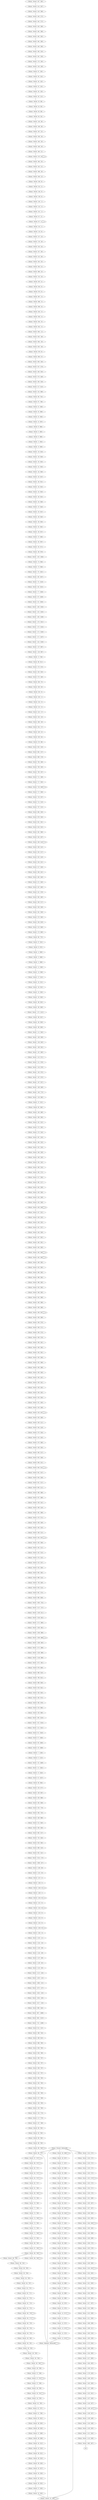graph {
	root
	"('Mouse', 'Moved', '1092', '467')"
	"('Mouse', 'Moved', '1092', '467')" -- root
	"('Mouse', 'Moved', '1110', '459')"
	"('Mouse', 'Moved', '1110', '459')" -- "('Mouse', 'Moved', '1092', '467')"
	"('Mouse', 'Moved', '1121', '454')"
	"('Mouse', 'Moved', '1121', '454')" -- "('Mouse', 'Moved', '1110', '459')"
	"('Mouse', 'Moved', '1130', '450')"
	"('Mouse', 'Moved', '1130', '450')" -- "('Mouse', 'Moved', '1121', '454')"
	"('Mouse', 'Moved', '1134', '448')"
	"('Mouse', 'Moved', '1134', '448')" -- "('Mouse', 'Moved', '1130', '450')"
	"('Mouse', 'Moved', '1136', '448')"
	"('Mouse', 'Moved', '1136', '448')" -- "('Mouse', 'Moved', '1134', '448')"
	"('Mouse', 'Moved', '1136', '447')"
	"('Mouse', 'Moved', '1136', '447')" -- "('Mouse', 'Moved', '1136', '448')"
	"('Mouse', 'Moved', '1138', '447')"
	"('Mouse', 'Moved', '1138', '447')" -- "('Mouse', 'Moved', '1136', '447')"
	"('Mouse', 'Moved', '1138', '447')" -- "('Mouse', 'Moved', '1138', '447')"
	"('Mouse', 'Moved', '1144', '447')"
	"('Mouse', 'Moved', '1144', '447')" -- "('Mouse', 'Moved', '1138', '447')"
	"('Mouse', 'Moved', '1147', '444')"
	"('Mouse', 'Moved', '1147', '444')" -- "('Mouse', 'Moved', '1144', '447')"
	"('Mouse', 'Moved', '1152', '441')"
	"('Mouse', 'Moved', '1152', '441')" -- "('Mouse', 'Moved', '1147', '444')"
	"('Mouse', 'Moved', '1157', '436')"
	"('Mouse', 'Moved', '1157', '436')" -- "('Mouse', 'Moved', '1152', '441')"
	"('Mouse', 'Moved', '1162', '430')"
	"('Mouse', 'Moved', '1162', '430')" -- "('Mouse', 'Moved', '1157', '436')"
	"('Mouse', 'Moved', '1169', '425')"
	"('Mouse', 'Moved', '1169', '425')" -- "('Mouse', 'Moved', '1162', '430')"
	"('Mouse', 'Moved', '1179', '420')"
	"('Mouse', 'Moved', '1179', '420')" -- "('Mouse', 'Moved', '1169', '425')"
	"('Mouse', 'Moved', '1190', '412')"
	"('Mouse', 'Moved', '1190', '412')" -- "('Mouse', 'Moved', '1179', '420')"
	"('Mouse', 'Moved', '1204', '402')"
	"('Mouse', 'Moved', '1204', '402')" -- "('Mouse', 'Moved', '1190', '412')"
	"('Mouse', 'Moved', '1217', '393')"
	"('Mouse', 'Moved', '1217', '393')" -- "('Mouse', 'Moved', '1204', '402')"
	"('Mouse', 'Moved', '1234', '383')"
	"('Mouse', 'Moved', '1234', '383')" -- "('Mouse', 'Moved', '1217', '393')"
	"('Mouse', 'Moved', '1263', '356')"
	"('Mouse', 'Moved', '1263', '356')" -- "('Mouse', 'Moved', '1234', '383')"
	"('Mouse', 'Moved', '1273', '344')"
	"('Mouse', 'Moved', '1273', '344')" -- "('Mouse', 'Moved', '1263', '356')"
	"('Mouse', 'Moved', '1285', '329')"
	"('Mouse', 'Moved', '1285', '329')" -- "('Mouse', 'Moved', '1273', '344')"
	"('Mouse', 'Moved', '1293', '319')"
	"('Mouse', 'Moved', '1293', '319')" -- "('Mouse', 'Moved', '1285', '329')"
	"('Mouse', 'Moved', '1298', '311')"
	"('Mouse', 'Moved', '1298', '311')" -- "('Mouse', 'Moved', '1293', '319')"
	"('Mouse', 'Moved', '1308', '299')"
	"('Mouse', 'Moved', '1308', '299')" -- "('Mouse', 'Moved', '1298', '311')"
	"('Mouse', 'Moved', '1311', '294')"
	"('Mouse', 'Moved', '1311', '294')" -- "('Mouse', 'Moved', '1308', '299')"
	"('Mouse', 'Moved', '1313', '290')"
	"('Mouse', 'Moved', '1313', '290')" -- "('Mouse', 'Moved', '1311', '294')"
	"('Mouse', 'Moved', '1315', '289')"
	"('Mouse', 'Moved', '1315', '289')" -- "('Mouse', 'Moved', '1313', '290')"
	"('Mouse', 'Moved', '1317', '287')"
	"('Mouse', 'Moved', '1317', '287')" -- "('Mouse', 'Moved', '1315', '289')"
	"('Mouse', 'Moved', '1318', '285')"
	"('Mouse', 'Moved', '1318', '285')" -- "('Mouse', 'Moved', '1317', '287')"
	"('Mouse', 'Moved', '1320', '285')"
	"('Mouse', 'Moved', '1320', '285')" -- "('Mouse', 'Moved', '1318', '285')"
	"('Mouse', 'Moved', '1321', '284')"
	"('Mouse', 'Moved', '1321', '284')" -- "('Mouse', 'Moved', '1320', '285')"
	"('Mouse', 'Moved', '1321', '283')"
	"('Mouse', 'Moved', '1321', '283')" -- "('Mouse', 'Moved', '1321', '284')"
	"('Mouse', 'Moved', '1323', '282')"
	"('Mouse', 'Moved', '1323', '282')" -- "('Mouse', 'Moved', '1321', '283')"
	"('Mouse', 'Moved', '1323', '282')" -- "('Mouse', 'Moved', '1323', '282')"
	"('Mouse', 'Moved', '1324', '282')"
	"('Mouse', 'Moved', '1324', '282')" -- "('Mouse', 'Moved', '1323', '282')"
	"('Mouse', 'Moved', '1324', '281')"
	"('Mouse', 'Moved', '1324', '281')" -- "('Mouse', 'Moved', '1324', '282')"
	"('Mouse', 'Moved', '1324', '281')" -- "('Mouse', 'Moved', '1324', '281')"
	"('Mouse', 'Moved', '1326', '280')"
	"('Mouse', 'Moved', '1326', '280')" -- "('Mouse', 'Moved', '1324', '281')"
	"('Mouse', 'Moved', '1327', '280')"
	"('Mouse', 'Moved', '1327', '280')" -- "('Mouse', 'Moved', '1326', '280')"
	"('Mouse', 'Moved', '1329', '278')"
	"('Mouse', 'Moved', '1329', '278')" -- "('Mouse', 'Moved', '1327', '280')"
	"('Mouse', 'Moved', '1333', '276')"
	"('Mouse', 'Moved', '1333', '276')" -- "('Mouse', 'Moved', '1329', '278')"
	"('Mouse', 'Moved', '1336', '273')"
	"('Mouse', 'Moved', '1336', '273')" -- "('Mouse', 'Moved', '1333', '276')"
	"('Mouse', 'Moved', '1340', '269')"
	"('Mouse', 'Moved', '1340', '269')" -- "('Mouse', 'Moved', '1336', '273')"
	"('Mouse', 'Moved', '1343', '266')"
	"('Mouse', 'Moved', '1343', '266')" -- "('Mouse', 'Moved', '1340', '269')"
	"('Mouse', 'Moved', '1343', '265')"
	"('Mouse', 'Moved', '1343', '265')" -- "('Mouse', 'Moved', '1343', '266')"
	"('Mouse', 'Moved', '1344', '265')"
	"('Mouse', 'Moved', '1344', '265')" -- "('Mouse', 'Moved', '1343', '265')"
	"('Mouse', 'Moved', '1344', '265')" -- "('Mouse', 'Moved', '1344', '265')"
	"('Mouse', 'Moved', '1342', '265')"
	"('Mouse', 'Moved', '1342', '265')" -- "('Mouse', 'Moved', '1344', '265')"
	"('Mouse', 'Moved', '1340', '265')"
	"('Mouse', 'Moved', '1340', '265')" -- "('Mouse', 'Moved', '1342', '265')"
	"('Mouse', 'Moved', '1337', '267')"
	"('Mouse', 'Moved', '1337', '267')" -- "('Mouse', 'Moved', '1340', '265')"
	"('Mouse', 'Moved', '1333', '267')"
	"('Mouse', 'Moved', '1333', '267')" -- "('Mouse', 'Moved', '1337', '267')"
	"('Mouse', 'Moved', '1331', '269')"
	"('Mouse', 'Moved', '1331', '269')" -- "('Mouse', 'Moved', '1333', '267')"
	"('Mouse', 'Moved', '1329', '270')"
	"('Mouse', 'Moved', '1329', '270')" -- "('Mouse', 'Moved', '1331', '269')"
	"('Mouse', 'Moved', '1324', '271')"
	"('Mouse', 'Moved', '1324', '271')" -- "('Mouse', 'Moved', '1329', '270')"
	"('Mouse', 'Moved', '1323', '272')"
	"('Mouse', 'Moved', '1323', '272')" -- "('Mouse', 'Moved', '1324', '271')"
	"('Mouse', 'Moved', '1322', '272')"
	"('Mouse', 'Moved', '1322', '272')" -- "('Mouse', 'Moved', '1323', '272')"
	"('Mouse', 'Moved', '1322', '272')" -- "('Mouse', 'Moved', '1322', '272')"
	"('Mouse', 'Moved', '1320', '272')"
	"('Mouse', 'Moved', '1320', '272')" -- "('Mouse', 'Moved', '1322', '272')"
	"('Mouse', 'Moved', '1319', '272')"
	"('Mouse', 'Moved', '1319', '272')" -- "('Mouse', 'Moved', '1320', '272')"
	"('Mouse', 'Moved', '1318', '272')"
	"('Mouse', 'Moved', '1318', '272')" -- "('Mouse', 'Moved', '1319', '272')"
	"('Mouse', 'Moved', '1316', '272')"
	"('Mouse', 'Moved', '1316', '272')" -- "('Mouse', 'Moved', '1318', '272')"
	"('Mouse', 'Moved', '1314', '272')"
	"('Mouse', 'Moved', '1314', '272')" -- "('Mouse', 'Moved', '1316', '272')"
	"('Mouse', 'Pressed', 'Button.left')"
	"('Mouse', 'Pressed', 'Button.left')" -- "('Mouse', 'Moved', '1314', '272')"
	"('Mouse', 'Pressed', 'Button.left')" -- "('Mouse', 'Moved', '26', '836')"
	"('Mouse', 'Pressed', 'Button.left')" -- "('Mouse', 'Moved', '88', '757')"
	"('Mouse', 'Released', 'Button.left')"
	"('Mouse', 'Released', 'Button.left')" -- "('Mouse', 'Pressed', 'Button.left')"
	"('Mouse', 'Released', 'Button.left')" -- "('Mouse', 'Released', 'Button.left')"
	"('Mouse', 'Released', 'Button.left')" -- "('Mouse', 'Moved', '25', '836')"
	"('Mouse', 'Moved', '12', '874')"
	"('Mouse', 'Moved', '12', '874')" -- "('Mouse', 'Released', 'Button.left')"
	"('Mouse', 'Moved', '12', '874')" -- "('Mouse', 'Moved', '12', '874')"
	"('Mouse', 'Moved', '13', '874')"
	"('Mouse', 'Moved', '13', '874')" -- "('Mouse', 'Moved', '12', '874')"
	"('Mouse', 'Moved', '13', '873')"
	"('Mouse', 'Moved', '13', '873')" -- "('Mouse', 'Moved', '13', '874')"
	"('Mouse', 'Moved', '13', '873')" -- "('Mouse', 'Moved', '13', '873')"
	"('Mouse', 'Moved', '13', '872')"
	"('Mouse', 'Moved', '13', '872')" -- "('Mouse', 'Moved', '13', '873')"
	"('Mouse', 'Moved', '14', '872')"
	"('Mouse', 'Moved', '14', '872')" -- "('Mouse', 'Moved', '13', '872')"
	"('Mouse', 'Moved', '15', '871')"
	"('Mouse', 'Moved', '15', '871')" -- "('Mouse', 'Moved', '14', '872')"
	"('Mouse', 'Moved', '15', '871')" -- "('Mouse', 'Moved', '15', '871')"
	"('Mouse', 'Moved', '15', '870')"
	"('Mouse', 'Moved', '15', '870')" -- "('Mouse', 'Moved', '15', '871')"
	"('Mouse', 'Moved', '16', '870')"
	"('Mouse', 'Moved', '16', '870')" -- "('Mouse', 'Moved', '15', '870')"
	"('Mouse', 'Moved', '16', '869')"
	"('Mouse', 'Moved', '16', '869')" -- "('Mouse', 'Moved', '16', '870')"
	"('Mouse', 'Moved', '16', '868')"
	"('Mouse', 'Moved', '16', '868')" -- "('Mouse', 'Moved', '16', '869')"
	"('Mouse', 'Moved', '17', '867')"
	"('Mouse', 'Moved', '17', '867')" -- "('Mouse', 'Moved', '16', '868')"
	"('Mouse', 'Moved', '19', '866')"
	"('Mouse', 'Moved', '19', '866')" -- "('Mouse', 'Moved', '17', '867')"
	"('Mouse', 'Moved', '21', '864')"
	"('Mouse', 'Moved', '21', '864')" -- "('Mouse', 'Moved', '19', '866')"
	"('Mouse', 'Moved', '24', '863')"
	"('Mouse', 'Moved', '24', '863')" -- "('Mouse', 'Moved', '21', '864')"
	"('Mouse', 'Moved', '26', '861')"
	"('Mouse', 'Moved', '26', '861')" -- "('Mouse', 'Moved', '24', '863')"
	"('Mouse', 'Moved', '28', '858')"
	"('Mouse', 'Moved', '28', '858')" -- "('Mouse', 'Moved', '26', '861')"
	"('Mouse', 'Moved', '30', '856')"
	"('Mouse', 'Moved', '30', '856')" -- "('Mouse', 'Moved', '28', '858')"
	"('Mouse', 'Moved', '33', '854')"
	"('Mouse', 'Moved', '33', '854')" -- "('Mouse', 'Moved', '30', '856')"
	"('Mouse', 'Moved', '34', '851')"
	"('Mouse', 'Moved', '34', '851')" -- "('Mouse', 'Moved', '33', '854')"
	"('Mouse', 'Moved', '36', '849')"
	"('Mouse', 'Moved', '36', '849')" -- "('Mouse', 'Moved', '34', '851')"
	"('Mouse', 'Moved', '36', '848')"
	"('Mouse', 'Moved', '36', '848')" -- "('Mouse', 'Moved', '36', '849')"
	"('Mouse', 'Moved', '37', '847')"
	"('Mouse', 'Moved', '37', '847')" -- "('Mouse', 'Moved', '36', '848')"
	"('Mouse', 'Moved', '37', '846')"
	"('Mouse', 'Moved', '37', '846')" -- "('Mouse', 'Moved', '37', '847')"
	"('Mouse', 'Moved', '37', '846')" -- "('Mouse', 'Moved', '37', '846')"
	"('Mouse', 'Moved', '37', '845')"
	"('Mouse', 'Moved', '37', '845')" -- "('Mouse', 'Moved', '37', '846')"
	"('Mouse', 'Moved', '38', '845')"
	"('Mouse', 'Moved', '38', '845')" -- "('Mouse', 'Moved', '37', '845')"
	"('Mouse', 'Moved', '38', '844')"
	"('Mouse', 'Moved', '38', '844')" -- "('Mouse', 'Moved', '38', '845')"
	"('Mouse', 'Moved', '38', '844')" -- "('Mouse', 'Moved', '38', '844')"
	"('Mouse', 'Moved', '38', '843')"
	"('Mouse', 'Moved', '38', '843')" -- "('Mouse', 'Moved', '38', '844')"
	"('Mouse', 'Moved', '38', '843')" -- "('Mouse', 'Moved', '38', '843')"
	"('Mouse', 'Moved', '38', '841')"
	"('Mouse', 'Moved', '38', '841')" -- "('Mouse', 'Moved', '38', '843')"
	"('Mouse', 'Moved', '37', '841')"
	"('Mouse', 'Moved', '37', '841')" -- "('Mouse', 'Moved', '38', '841')"
	"('Mouse', 'Moved', '37', '841')" -- "('Mouse', 'Moved', '37', '841')"
	"('Mouse', 'Moved', '35', '840')"
	"('Mouse', 'Moved', '35', '840')" -- "('Mouse', 'Moved', '37', '841')"
	"('Mouse', 'Moved', '34', '840')"
	"('Mouse', 'Moved', '34', '840')" -- "('Mouse', 'Moved', '35', '840')"
	"('Mouse', 'Moved', '33', '839')"
	"('Mouse', 'Moved', '33', '839')" -- "('Mouse', 'Moved', '34', '840')"
	"('Mouse', 'Moved', '32', '839')"
	"('Mouse', 'Moved', '32', '839')" -- "('Mouse', 'Moved', '33', '839')"
	"('Mouse', 'Moved', '30', '838')"
	"('Mouse', 'Moved', '30', '838')" -- "('Mouse', 'Moved', '32', '839')"
	"('Mouse', 'Moved', '28', '838')"
	"('Mouse', 'Moved', '28', '838')" -- "('Mouse', 'Moved', '30', '838')"
	"('Mouse', 'Moved', '27', '837')"
	"('Mouse', 'Moved', '27', '837')" -- "('Mouse', 'Moved', '28', '838')"
	"('Mouse', 'Moved', '26', '837')"
	"('Mouse', 'Moved', '26', '837')" -- "('Mouse', 'Moved', '27', '837')"
	"('Mouse', 'Moved', '26', '836')"
	"('Mouse', 'Moved', '26', '836')" -- "('Mouse', 'Moved', '26', '837')"
	"('Mouse', 'Moved', '26', '836')" -- "('Mouse', 'Moved', '26', '836')"
	"('Mouse', 'Moved', '25', '836')"
	"('Mouse', 'Moved', '25', '836')" -- "('Mouse', 'Pressed', 'Button.left')"
	"('Mouse', 'Moved', '25', '836')" -- "('Mouse', 'Moved', '25', '836')"
	"('Mouse', 'Moved', '25', '835')"
	"('Mouse', 'Moved', '25', '835')" -- "('Mouse', 'Moved', '25', '836')"
	"('Mouse', 'Moved', '27', '835')"
	"('Mouse', 'Moved', '27', '835')" -- "('Mouse', 'Moved', '25', '835')"
	"('Mouse', 'Moved', '28', '832')"
	"('Mouse', 'Moved', '28', '832')" -- "('Mouse', 'Moved', '27', '835')"
	"('Mouse', 'Moved', '30', '831')"
	"('Mouse', 'Moved', '30', '831')" -- "('Mouse', 'Moved', '28', '832')"
	"('Mouse', 'Moved', '34', '829')"
	"('Mouse', 'Moved', '34', '829')" -- "('Mouse', 'Moved', '30', '831')"
	"('Mouse', 'Moved', '35', '827')"
	"('Mouse', 'Moved', '35', '827')" -- "('Mouse', 'Moved', '34', '829')"
	"('Mouse', 'Moved', '36', '826')"
	"('Mouse', 'Moved', '36', '826')" -- "('Mouse', 'Moved', '35', '827')"
	"('Mouse', 'Moved', '38', '823')"
	"('Mouse', 'Moved', '38', '823')" -- "('Mouse', 'Moved', '36', '826')"
	"('Mouse', 'Moved', '39', '821')"
	"('Mouse', 'Moved', '39', '821')" -- "('Mouse', 'Moved', '38', '823')"
	"('Mouse', 'Moved', '42', '818')"
	"('Mouse', 'Moved', '42', '818')" -- "('Mouse', 'Moved', '39', '821')"
	"('Mouse', 'Moved', '45', '812')"
	"('Mouse', 'Moved', '45', '812')" -- "('Mouse', 'Moved', '42', '818')"
	"('Mouse', 'Moved', '46', '809')"
	"('Mouse', 'Moved', '46', '809')" -- "('Mouse', 'Moved', '45', '812')"
	"('Mouse', 'Moved', '47', '806')"
	"('Mouse', 'Moved', '47', '806')" -- "('Mouse', 'Moved', '46', '809')"
	"('Mouse', 'Moved', '48', '805')"
	"('Mouse', 'Moved', '48', '805')" -- "('Mouse', 'Moved', '47', '806')"
	"('Mouse', 'Moved', '49', '803')"
	"('Mouse', 'Moved', '49', '803')" -- "('Mouse', 'Moved', '48', '805')"
	"('Mouse', 'Moved', '50', '801')"
	"('Mouse', 'Moved', '50', '801')" -- "('Mouse', 'Moved', '49', '803')"
	"('Mouse', 'Moved', '51', '799')"
	"('Mouse', 'Moved', '51', '799')" -- "('Mouse', 'Moved', '50', '801')"
	"('Mouse', 'Moved', '52', '797')"
	"('Mouse', 'Moved', '52', '797')" -- "('Mouse', 'Moved', '51', '799')"
	"('Mouse', 'Moved', '53', '795')"
	"('Mouse', 'Moved', '53', '795')" -- "('Mouse', 'Moved', '52', '797')"
	"('Mouse', 'Moved', '54', '793')"
	"('Mouse', 'Moved', '54', '793')" -- "('Mouse', 'Moved', '53', '795')"
	"('Mouse', 'Moved', '55', '791')"
	"('Mouse', 'Moved', '55', '791')" -- "('Mouse', 'Moved', '54', '793')"
	"('Mouse', 'Moved', '55', '791')" -- "('Mouse', 'Moved', '55', '791')"
	"('Mouse', 'Moved', '56', '789')"
	"('Mouse', 'Moved', '56', '789')" -- "('Mouse', 'Moved', '55', '791')"
	"('Mouse', 'Moved', '57', '788')"
	"('Mouse', 'Moved', '57', '788')" -- "('Mouse', 'Moved', '56', '789')"
	"('Mouse', 'Moved', '57', '787')"
	"('Mouse', 'Moved', '57', '787')" -- "('Mouse', 'Moved', '57', '788')"
	"('Mouse', 'Moved', '57', '787')" -- "('Mouse', 'Moved', '57', '787')"
	"('Mouse', 'Moved', '57', '786')"
	"('Mouse', 'Moved', '57', '786')" -- "('Mouse', 'Moved', '57', '787')"
	"('Mouse', 'Moved', '58', '786')"
	"('Mouse', 'Moved', '58', '786')" -- "('Mouse', 'Moved', '57', '786')"
	"('Mouse', 'Moved', '58', '785')"
	"('Mouse', 'Moved', '58', '785')" -- "('Mouse', 'Moved', '58', '786')"
	"('Mouse', 'Moved', '58', '785')" -- "('Mouse', 'Moved', '58', '785')"
	"('Mouse', 'Moved', '58', '784')"
	"('Mouse', 'Moved', '58', '784')" -- "('Mouse', 'Moved', '58', '785')"
	"('Mouse', 'Moved', '58', '783')"
	"('Mouse', 'Moved', '58', '783')" -- "('Mouse', 'Moved', '58', '784')"
	"('Mouse', 'Moved', '58', '782')"
	"('Mouse', 'Moved', '58', '782')" -- "('Mouse', 'Moved', '58', '783')"
	"('Mouse', 'Moved', '59', '781')"
	"('Mouse', 'Moved', '59', '781')" -- "('Mouse', 'Moved', '58', '782')"
	"('Mouse', 'Moved', '59', '780')"
	"('Mouse', 'Moved', '59', '780')" -- "('Mouse', 'Moved', '59', '781')"
	"('Mouse', 'Moved', '59', '779')"
	"('Mouse', 'Moved', '59', '779')" -- "('Mouse', 'Moved', '59', '780')"
	"('Mouse', 'Moved', '60', '779')"
	"('Mouse', 'Moved', '60', '779')" -- "('Mouse', 'Moved', '59', '779')"
	"('Mouse', 'Moved', '60', '778')"
	"('Mouse', 'Moved', '60', '778')" -- "('Mouse', 'Moved', '60', '779')"
	"('Mouse', 'Moved', '60', '777')"
	"('Mouse', 'Moved', '60', '777')" -- "('Mouse', 'Moved', '60', '778')"
	"('Mouse', 'Moved', '60', '777')" -- "('Mouse', 'Moved', '60', '777')"
	"('Mouse', 'Moved', '60', '776')"
	"('Mouse', 'Moved', '60', '776')" -- "('Mouse', 'Moved', '60', '777')"
	"('Mouse', 'Moved', '60', '776')" -- "('Mouse', 'Moved', '60', '776')"
	"('Mouse', 'Moved', '61', '775')"
	"('Mouse', 'Moved', '61', '775')" -- "('Mouse', 'Moved', '60', '776')"
	"('Mouse', 'Moved', '61', '774')"
	"('Mouse', 'Moved', '61', '774')" -- "('Mouse', 'Moved', '61', '775')"
	"('Mouse', 'Moved', '61', '773')"
	"('Mouse', 'Moved', '61', '773')" -- "('Mouse', 'Moved', '61', '774')"
	"('Mouse', 'Moved', '62', '771')"
	"('Mouse', 'Moved', '62', '771')" -- "('Mouse', 'Moved', '61', '773')"
	"('Mouse', 'Moved', '62', '770')"
	"('Mouse', 'Moved', '62', '770')" -- "('Mouse', 'Moved', '62', '771')"
	"('Mouse', 'Moved', '64', '767')"
	"('Mouse', 'Moved', '64', '767')" -- "('Mouse', 'Moved', '62', '770')"
	"('Mouse', 'Moved', '64', '765')"
	"('Mouse', 'Moved', '64', '765')" -- "('Mouse', 'Moved', '64', '767')"
	"('Mouse', 'Moved', '65', '764')"
	"('Mouse', 'Moved', '65', '764')" -- "('Mouse', 'Moved', '64', '765')"
	"('Mouse', 'Moved', '66', '763')"
	"('Mouse', 'Moved', '66', '763')" -- "('Mouse', 'Moved', '65', '764')"
	"('Mouse', 'Moved', '66', '761')"
	"('Mouse', 'Moved', '66', '761')" -- "('Mouse', 'Moved', '66', '763')"
	"('Mouse', 'Moved', '66', '760')"
	"('Mouse', 'Moved', '66', '760')" -- "('Mouse', 'Moved', '66', '761')"
	"('Mouse', 'Moved', '66', '759')"
	"('Mouse', 'Moved', '66', '759')" -- "('Mouse', 'Moved', '66', '760')"
	"('Mouse', 'Moved', '66', '759')" -- "('Mouse', 'Moved', '66', '759')"
	"('Mouse', 'Moved', '66', '759')" -- "('Mouse', 'Moved', '66', '758')"
	"('Mouse', 'Moved', '66', '758')"
	"('Mouse', 'Moved', '66', '758')" -- "('Mouse', 'Moved', '66', '758')"
	"('Mouse', 'Moved', '67', '759')"
	"('Mouse', 'Moved', '67', '759')" -- "('Mouse', 'Moved', '66', '759')"
	"('Mouse', 'Moved', '67', '759')" -- "('Mouse', 'Moved', '67', '759')"
	"('Mouse', 'Moved', '69', '759')"
	"('Mouse', 'Moved', '69', '759')" -- "('Mouse', 'Moved', '67', '759')"
	"('Mouse', 'Moved', '70', '759')"
	"('Mouse', 'Moved', '70', '759')" -- "('Mouse', 'Moved', '69', '759')"
	"('Mouse', 'Moved', '71', '759')"
	"('Mouse', 'Moved', '71', '759')" -- "('Mouse', 'Moved', '70', '759')"
	"('Mouse', 'Moved', '71', '759')" -- "('Mouse', 'Moved', '71', '759')"
	"('Mouse', 'Moved', '72', '759')"
	"('Mouse', 'Moved', '72', '759')" -- "('Mouse', 'Moved', '71', '759')"
	"('Mouse', 'Moved', '73', '759')"
	"('Mouse', 'Moved', '73', '759')" -- "('Mouse', 'Moved', '72', '759')"
	"('Mouse', 'Moved', '74', '759')"
	"('Mouse', 'Moved', '74', '759')" -- "('Mouse', 'Moved', '73', '759')"
	"('Mouse', 'Moved', '74', '759')" -- "('Mouse', 'Moved', '74', '759')"
	"('Mouse', 'Moved', '75', '759')"
	"('Mouse', 'Moved', '75', '759')" -- "('Mouse', 'Moved', '74', '759')"
	"('Mouse', 'Moved', '77', '758')"
	"('Mouse', 'Moved', '77', '758')" -- "('Mouse', 'Moved', '75', '759')"
	"('Mouse', 'Moved', '78', '758')"
	"('Mouse', 'Moved', '78', '758')" -- "('Mouse', 'Moved', '77', '758')"
	"('Mouse', 'Moved', '79', '758')"
	"('Mouse', 'Moved', '79', '758')" -- "('Mouse', 'Moved', '78', '758')"
	"('Mouse', 'Moved', '80', '758')"
	"('Mouse', 'Moved', '80', '758')" -- "('Mouse', 'Moved', '79', '758')"
	"('Mouse', 'Moved', '80', '758')" -- "('Mouse', 'Moved', '80', '758')"
	"('Mouse', 'Moved', '81', '758')"
	"('Mouse', 'Moved', '81', '758')" -- "('Mouse', 'Moved', '80', '758')"
	"('Mouse', 'Moved', '82', '757')"
	"('Mouse', 'Moved', '82', '757')" -- "('Mouse', 'Moved', '81', '758')"
	"('Mouse', 'Moved', '83', '757')"
	"('Mouse', 'Moved', '83', '757')" -- "('Mouse', 'Moved', '82', '757')"
	"('Mouse', 'Moved', '83', '757')" -- "('Mouse', 'Moved', '83', '757')"
	"('Mouse', 'Moved', '84', '757')"
	"('Mouse', 'Moved', '84', '757')" -- "('Mouse', 'Moved', '83', '757')"
	"('Mouse', 'Moved', '84', '757')" -- "('Mouse', 'Moved', '84', '757')"
	"('Mouse', 'Moved', '85', '757')"
	"('Mouse', 'Moved', '85', '757')" -- "('Mouse', 'Moved', '84', '757')"
	"('Mouse', 'Moved', '86', '757')"
	"('Mouse', 'Moved', '86', '757')" -- "('Mouse', 'Moved', '85', '757')"
	"('Mouse', 'Moved', '86', '757')" -- "('Mouse', 'Moved', '86', '757')"
	"('Mouse', 'Moved', '87', '757')"
	"('Mouse', 'Moved', '87', '757')" -- "('Mouse', 'Moved', '86', '757')"
	"('Mouse', 'Moved', '87', '757')" -- "('Mouse', 'Moved', '87', '757')"
	"('Mouse', 'Moved', '88', '757')"
	"('Mouse', 'Moved', '88', '757')" -- "('Mouse', 'Released', 'Button.left')"
	"('Mouse', 'Moved', '88', '757')" -- "('Mouse', 'Moved', '87', '757')"
	"('Mouse', 'Moved', '88', '758')"
	"('Mouse', 'Moved', '88', '758')" -- "('Mouse', 'Moved', '88', '757')"
	"('Mouse', 'Moved', '88', '758')" -- "('Mouse', 'Moved', '88', '758')"
	"('Mouse', 'Moved', '88', '759')"
	"('Mouse', 'Moved', '88', '759')" -- "('Mouse', 'Moved', '88', '758')"
	"('Mouse', 'Moved', '89', '760')"
	"('Mouse', 'Moved', '89', '760')" -- "('Mouse', 'Moved', '88', '759')"
	"('Mouse', 'Moved', '92', '763')"
	"('Mouse', 'Moved', '92', '763')" -- "('Mouse', 'Moved', '89', '760')"
	"('Mouse', 'Moved', '98', '765')"
	"('Mouse', 'Moved', '98', '765')" -- "('Mouse', 'Moved', '92', '763')"
	"('Mouse', 'Moved', '107', '768')"
	"('Mouse', 'Moved', '107', '768')" -- "('Mouse', 'Moved', '98', '765')"
	"('Mouse', 'Moved', '117', '770')"
	"('Mouse', 'Moved', '117', '770')" -- "('Mouse', 'Moved', '107', '768')"
	"('Mouse', 'Moved', '135', '774')"
	"('Mouse', 'Moved', '135', '774')" -- "('Mouse', 'Moved', '117', '770')"
	"('Mouse', 'Moved', '162', '780')"
	"('Mouse', 'Moved', '162', '780')" -- "('Mouse', 'Moved', '135', '774')"
	"('Mouse', 'Moved', '193', '783')"
	"('Mouse', 'Moved', '193', '783')" -- "('Mouse', 'Moved', '162', '780')"
	"('Mouse', 'Moved', '227', '788')"
	"('Mouse', 'Moved', '227', '788')" -- "('Mouse', 'Moved', '193', '783')"
	"('Mouse', 'Moved', '265', '790')"
	"('Mouse', 'Moved', '265', '790')" -- "('Mouse', 'Moved', '227', '788')"
	"('Mouse', 'Moved', '304', '792')"
	"('Mouse', 'Moved', '304', '792')" -- "('Mouse', 'Moved', '265', '790')"
	"('Mouse', 'Moved', '345', '795')"
	"('Mouse', 'Moved', '345', '795')" -- "('Mouse', 'Moved', '304', '792')"
	"('Mouse', 'Moved', '380', '795')"
	"('Mouse', 'Moved', '380', '795')" -- "('Mouse', 'Moved', '345', '795')"
	"('Mouse', 'Moved', '422', '797')"
	"('Mouse', 'Moved', '422', '797')" -- "('Mouse', 'Moved', '380', '795')"
	"('Mouse', 'Moved', '508', '797')"
	"('Mouse', 'Moved', '508', '797')" -- "('Mouse', 'Moved', '422', '797')"
	"('Mouse', 'Moved', '546', '797')"
	"('Mouse', 'Moved', '546', '797')" -- "('Mouse', 'Moved', '508', '797')"
	"('Mouse', 'Moved', '590', '797')"
	"('Mouse', 'Moved', '590', '797')" -- "('Mouse', 'Moved', '546', '797')"
	"('Mouse', 'Moved', '628', '796')"
	"('Mouse', 'Moved', '628', '796')" -- "('Mouse', 'Moved', '590', '797')"
	"('Mouse', 'Moved', '659', '793')"
	"('Mouse', 'Moved', '659', '793')" -- "('Mouse', 'Moved', '628', '796')"
	"('Mouse', 'Moved', '688', '790')"
	"('Mouse', 'Moved', '688', '790')" -- "('Mouse', 'Moved', '659', '793')"
	"('Mouse', 'Moved', '599', '815')"
	"('Mouse', 'Moved', '599', '815')" -- "('Mouse', 'Moved', '688', '790')"
	"('Mouse', 'Moved', '599', '744')"
	"('Mouse', 'Moved', '599', '744')" -- "('Mouse', 'Moved', '599', '815')"
	"('Mouse', 'Moved', '611', '122')"
	"('Mouse', 'Moved', '611', '122')" -- "('Mouse', 'Moved', '599', '744')"
	"('Mouse', 'Moved', '710', '-1286')"
	"('Mouse', 'Moved', '710', '-1286')" -- "('Mouse', 'Moved', '611', '122')"
	"('Mouse', 'Moved', '849', '-1515')"
	"('Mouse', 'Moved', '849', '-1515')" -- "('Mouse', 'Moved', '710', '-1286')"
	"('Mouse', 'Moved', '967', '-1668')"
	"('Mouse', 'Moved', '967', '-1668')" -- "('Mouse', 'Moved', '849', '-1515')"
	"('Mouse', 'Moved', '998', '-344')"
	"('Mouse', 'Moved', '998', '-344')" -- "('Mouse', 'Moved', '967', '-1668')"
	"('Mouse', 'Moved', '1017', '-155')"
	"('Mouse', 'Moved', '1017', '-155')" -- "('Mouse', 'Moved', '998', '-344')"
	"('Mouse', 'Moved', '1034', '-165')"
	"('Mouse', 'Moved', '1034', '-165')" -- "('Mouse', 'Moved', '1017', '-155')"
	"('Mouse', 'Moved', '1053', '-155')"
	"('Mouse', 'Moved', '1053', '-155')" -- "('Mouse', 'Moved', '1034', '-165')"
	"('Mouse', 'Moved', '1072', '-157')"
	"('Mouse', 'Moved', '1072', '-157')" -- "('Mouse', 'Moved', '1053', '-155')"
	"('Mouse', 'Moved', '1086', '-131')"
	"('Mouse', 'Moved', '1086', '-131')" -- "('Mouse', 'Moved', '1072', '-157')"
	"('Mouse', 'Moved', '1100', '-114')"
	"('Mouse', 'Moved', '1100', '-114')" -- "('Mouse', 'Moved', '1086', '-131')"
	"('Mouse', 'Moved', '1113', '-104')"
	"('Mouse', 'Moved', '1113', '-104')" -- "('Mouse', 'Moved', '1100', '-114')"
	"('Mouse', 'Moved', '1122', '-95')"
	"('Mouse', 'Moved', '1122', '-95')" -- "('Mouse', 'Moved', '1113', '-104')"
	"('Mouse', 'Moved', '1128', '-82')"
	"('Mouse', 'Moved', '1128', '-82')" -- "('Mouse', 'Moved', '1122', '-95')"
	"('Mouse', 'Moved', '1137', '-66')"
	"('Mouse', 'Moved', '1137', '-66')" -- "('Mouse', 'Moved', '1128', '-82')"
	"('Mouse', 'Moved', '1144', '-48')"
	"('Mouse', 'Moved', '1144', '-48')" -- "('Mouse', 'Moved', '1137', '-66')"
	"('Mouse', 'Moved', '1150', '-39')"
	"('Mouse', 'Moved', '1150', '-39')" -- "('Mouse', 'Moved', '1144', '-48')"
	"('Mouse', 'Moved', '1154', '-24')"
	"('Mouse', 'Moved', '1154', '-24')" -- "('Mouse', 'Moved', '1150', '-39')"
	"('Mouse', 'Moved', '1155', '-11')"
	"('Mouse', 'Moved', '1155', '-11')" -- "('Mouse', 'Moved', '1154', '-24')"
	"('Mouse', 'Moved', '1156', '-4')"
	"('Mouse', 'Moved', '1156', '-4')" -- "('Mouse', 'Moved', '1155', '-11')"
	"('Mouse', 'Moved', '1156', '0')"
	"('Mouse', 'Moved', '1156', '0')" -- "('Mouse', 'Moved', '1156', '-4')"
	"('Mouse', 'Moved', '1156', '0')" -- "('Mouse', 'Moved', '1156', '0')"
	"('Mouse', 'Moved', '1155', '0')"
	"('Mouse', 'Moved', '1155', '0')" -- "('Mouse', 'Moved', '1156', '0')"
	"('Mouse', 'Moved', '1154', '0')"
	"('Mouse', 'Moved', '1154', '0')" -- "('Mouse', 'Moved', '1155', '0')"
	"('Mouse', 'Moved', '1153', '0')"
	"('Mouse', 'Moved', '1153', '0')" -- "('Mouse', 'Moved', '1154', '0')"
	"('Mouse', 'Moved', '1152', '0')"
	"('Mouse', 'Moved', '1152', '0')" -- "('Mouse', 'Moved', '1153', '0')"
	"('Mouse', 'Moved', '1152', '0')" -- "('Mouse', 'Moved', '1152', '0')"
	"('Mouse', 'Moved', '1151', '0')"
	"('Mouse', 'Moved', '1151', '0')" -- "('Mouse', 'Moved', '1152', '0')"
	"('Mouse', 'Moved', '1150', '0')"
	"('Mouse', 'Moved', '1150', '0')" -- "('Mouse', 'Moved', '1151', '0')"
	"('Mouse', 'Moved', '1150', '0')" -- "('Mouse', 'Moved', '1150', '0')"
	"('Mouse', 'Moved', '1149', '1')"
	"('Mouse', 'Moved', '1149', '1')" -- "('Mouse', 'Moved', '1150', '0')"
	"('Mouse', 'Moved', '1149', '2')"
	"('Mouse', 'Moved', '1149', '2')" -- "('Mouse', 'Moved', '1149', '1')"
	"('Mouse', 'Moved', '1149', '2')" -- "('Mouse', 'Moved', '1149', '2')"
	"('Mouse', 'Moved', '1148', '2')"
	"('Mouse', 'Moved', '1148', '2')" -- "('Mouse', 'Moved', '1149', '2')"
	"('Mouse', 'Moved', '1147', '2')"
	"('Mouse', 'Moved', '1147', '2')" -- "('Mouse', 'Moved', '1148', '2')"
	"('Mouse', 'Moved', '1132', '25')"
	"('Mouse', 'Moved', '1132', '25')" -- "('Mouse', 'Moved', '1147', '2')"
	"('Mouse', 'Moved', '1106', '58')"
	"('Mouse', 'Moved', '1106', '58')" -- "('Mouse', 'Moved', '1132', '25')"
	"('Mouse', 'Moved', '1069', '107')"
	"('Mouse', 'Moved', '1069', '107')" -- "('Mouse', 'Moved', '1106', '58')"
	"('Mouse', 'Moved', '1014', '173')"
	"('Mouse', 'Moved', '1014', '173')" -- "('Mouse', 'Moved', '1069', '107')"
	"('Mouse', 'Moved', '952', '241')"
	"('Mouse', 'Moved', '952', '241')" -- "('Mouse', 'Moved', '1014', '173')"
	"('Mouse', 'Moved', '888', '310')"
	"('Mouse', 'Moved', '888', '310')" -- "('Mouse', 'Moved', '952', '241')"
	"('Mouse', 'Moved', '816', '382')"
	"('Mouse', 'Moved', '816', '382')" -- "('Mouse', 'Moved', '888', '310')"
	"('Mouse', 'Moved', '742', '454')"
	"('Mouse', 'Moved', '742', '454')" -- "('Mouse', 'Moved', '816', '382')"
	"('Mouse', 'Moved', '662', '527')"
	"('Mouse', 'Moved', '662', '527')" -- "('Mouse', 'Moved', '742', '454')"
	"('Mouse', 'Moved', '583', '593')"
	"('Mouse', 'Moved', '583', '593')" -- "('Mouse', 'Moved', '662', '527')"
	"('Mouse', 'Moved', '512', '645')"
	"('Mouse', 'Moved', '512', '645')" -- "('Mouse', 'Moved', '583', '593')"
	"('Mouse', 'Moved', '448', '686')"
	"('Mouse', 'Moved', '448', '686')" -- "('Mouse', 'Moved', '512', '645')"
	"('Mouse', 'Moved', '385', '732')"
	"('Mouse', 'Moved', '385', '732')" -- "('Mouse', 'Moved', '448', '686')"
	"('Mouse', 'Moved', '325', '779')"
	"('Mouse', 'Moved', '325', '779')" -- "('Mouse', 'Moved', '385', '732')"
	"('Mouse', 'Moved', '262', '836')"
	"('Mouse', 'Moved', '262', '836')" -- "('Mouse', 'Moved', '325', '779')"
	"('Mouse', 'Moved', '203', '899')"
	"('Mouse', 'Moved', '203', '899')" -- "('Mouse', 'Moved', '262', '836')"
	"('Mouse', 'Moved', '148', '967')"
	"('Mouse', 'Moved', '148', '967')" -- "('Mouse', 'Moved', '203', '899')"
	"('Mouse', 'Moved', '103', '977')"
	"('Mouse', 'Moved', '103', '977')" -- "('Mouse', 'Moved', '148', '967')"
	"('Mouse', 'Moved', '65', '994')"
	"('Mouse', 'Moved', '65', '994')" -- "('Mouse', 'Moved', '103', '977')"
	"('Mouse', 'Moved', '22', '1037')"
	"('Mouse', 'Moved', '22', '1037')" -- "('Mouse', 'Moved', '65', '994')"
	"('Mouse', 'Moved', '-9', '1044')"
	"('Mouse', 'Moved', '-9', '1044')" -- "('Mouse', 'Moved', '22', '1037')"
	"('Mouse', 'Moved', '-21', '1061')"
	"('Mouse', 'Moved', '-21', '1061')" -- "('Mouse', 'Moved', '-9', '1044')"
	"('Mouse', 'Moved', '-25', '1498')"
	"('Mouse', 'Moved', '-25', '1498')" -- "('Mouse', 'Moved', '-21', '1061')"
	"('Mouse', 'Moved', '0', '1123')"
	"('Mouse', 'Moved', '0', '1123')" -- "('Mouse', 'Moved', '-25', '1498')"
	"('Mouse', 'Moved', '7', '1109')"
	"('Mouse', 'Moved', '7', '1109')" -- "('Mouse', 'Moved', '0', '1123')"
	"('Mouse', 'Moved', '19', '1088')"
	"('Mouse', 'Moved', '19', '1088')" -- "('Mouse', 'Moved', '7', '1109')"
	"('Mouse', 'Moved', '38', '1080')"
	"('Mouse', 'Moved', '38', '1080')" -- "('Mouse', 'Moved', '19', '1088')"
	"('Mouse', 'Moved', '57', '1065')"
	"('Mouse', 'Moved', '57', '1065')" -- "('Mouse', 'Moved', '38', '1080')"
	"('Mouse', 'Moved', '81', '1043')"
	"('Mouse', 'Moved', '81', '1043')" -- "('Mouse', 'Moved', '57', '1065')"
	"('Mouse', 'Moved', '114', '1041')"
	"('Mouse', 'Moved', '114', '1041')" -- "('Mouse', 'Moved', '81', '1043')"
	"('Mouse', 'Moved', '152', '1024')"
	"('Mouse', 'Moved', '152', '1024')" -- "('Mouse', 'Moved', '114', '1041')"
	"('Mouse', 'Moved', '198', '1010')"
	"('Mouse', 'Moved', '198', '1010')" -- "('Mouse', 'Moved', '152', '1024')"
	"('Mouse', 'Moved', '253', '993')"
	"('Mouse', 'Moved', '253', '993')" -- "('Mouse', 'Moved', '198', '1010')"
	"('Mouse', 'Moved', '315', '985')"
	"('Mouse', 'Moved', '315', '985')" -- "('Mouse', 'Moved', '253', '993')"
	"('Mouse', 'Moved', '382', '976')"
	"('Mouse', 'Moved', '382', '976')" -- "('Mouse', 'Moved', '315', '985')"
	"('Mouse', 'Moved', '462', '972')"
	"('Mouse', 'Moved', '462', '972')" -- "('Mouse', 'Moved', '382', '976')"
	"('Mouse', 'Moved', '540', '955')"
	"('Mouse', 'Moved', '540', '955')" -- "('Mouse', 'Moved', '462', '972')"
	"('Mouse', 'Moved', '618', '941')"
	"('Mouse', 'Moved', '618', '941')" -- "('Mouse', 'Moved', '540', '955')"
	"('Mouse', 'Moved', '699', '930')"
	"('Mouse', 'Moved', '699', '930')" -- "('Mouse', 'Moved', '618', '941')"
	"('Mouse', 'Moved', '788', '921')"
	"('Mouse', 'Moved', '788', '921')" -- "('Mouse', 'Moved', '699', '930')"
	"('Mouse', 'Moved', '889', '910')"
	"('Mouse', 'Moved', '889', '910')" -- "('Mouse', 'Moved', '788', '921')"
	"('Mouse', 'Moved', '979', '906')"
	"('Mouse', 'Moved', '979', '906')" -- "('Mouse', 'Moved', '889', '910')"
	"('Mouse', 'Moved', '1071', '901')"
	"('Mouse', 'Moved', '1071', '901')" -- "('Mouse', 'Moved', '979', '906')"
	"('Mouse', 'Moved', '1149', '899')"
	"('Mouse', 'Moved', '1149', '899')" -- "('Mouse', 'Moved', '1071', '901')"
	"('Mouse', 'Moved', '1230', '898')"
	"('Mouse', 'Moved', '1230', '898')" -- "('Mouse', 'Moved', '1149', '899')"
	"('Mouse', 'Moved', '1271', '898')"
	"('Mouse', 'Moved', '1271', '898')" -- "('Mouse', 'Moved', '1230', '898')"
	"('Mouse', 'Moved', '1286', '903')"
	"('Mouse', 'Moved', '1286', '903')" -- "('Mouse', 'Moved', '1271', '898')"
	"('Mouse', 'Moved', '1290', '899')"
	"('Mouse', 'Moved', '1290', '899')" -- "('Mouse', 'Moved', '1286', '903')"
	"('Mouse', 'Moved', '1290', '899')" -- "('Mouse', 'Moved', '1290', '899')"
	"('Mouse', 'Moved', '1290', '896')"
	"('Mouse', 'Moved', '1290', '896')" -- "('Mouse', 'Moved', '1290', '899')"
	"('Mouse', 'Moved', '1285', '891')"
	"('Mouse', 'Moved', '1285', '891')" -- "('Mouse', 'Moved', '1290', '896')"
	"('Mouse', 'Moved', '1271', '880')"
	"('Mouse', 'Moved', '1271', '880')" -- "('Mouse', 'Moved', '1285', '891')"
	"('Mouse', 'Moved', '1240', '852')"
	"('Mouse', 'Moved', '1240', '852')" -- "('Mouse', 'Moved', '1271', '880')"
	"('Mouse', 'Moved', '1190', '811')"
	"('Mouse', 'Moved', '1190', '811')" -- "('Mouse', 'Moved', '1240', '852')"
	"('Mouse', 'Moved', '1127', '757')"
	"('Mouse', 'Moved', '1127', '757')" -- "('Mouse', 'Moved', '1190', '811')"
	"('Mouse', 'Moved', '1062', '702')"
	"('Mouse', 'Moved', '1062', '702')" -- "('Mouse', 'Moved', '1127', '757')"
	"('Mouse', 'Moved', '983', '639')"
	"('Mouse', 'Moved', '983', '639')" -- "('Mouse', 'Moved', '1062', '702')"
	"('Mouse', 'Moved', '901', '575')"
	"('Mouse', 'Moved', '901', '575')" -- "('Mouse', 'Moved', '983', '639')"
	"('Mouse', 'Moved', '820', '514')"
	"('Mouse', 'Moved', '820', '514')" -- "('Mouse', 'Moved', '901', '575')"
	"('Mouse', 'Moved', '739', '458')"
	"('Mouse', 'Moved', '739', '458')" -- "('Mouse', 'Moved', '820', '514')"
	"('Mouse', 'Moved', '669', '414')"
	"('Mouse', 'Moved', '669', '414')" -- "('Mouse', 'Moved', '739', '458')"
	"('Mouse', 'Moved', '605', '382')"
	"('Mouse', 'Moved', '605', '382')" -- "('Mouse', 'Moved', '669', '414')"
	"('Mouse', 'Moved', '552', '356')"
	"('Mouse', 'Moved', '552', '356')" -- "('Mouse', 'Moved', '605', '382')"
	"('Mouse', 'Moved', '510', '337')"
	"('Mouse', 'Moved', '510', '337')" -- "('Mouse', 'Moved', '552', '356')"
	"('Mouse', 'Moved', '474', '322')"
	"('Mouse', 'Moved', '474', '322')" -- "('Mouse', 'Moved', '510', '337')"
	"('Mouse', 'Moved', '452', '315')"
	"('Mouse', 'Moved', '452', '315')" -- "('Mouse', 'Moved', '474', '322')"
	"('Mouse', 'Moved', '442', '311')"
	"('Mouse', 'Moved', '442', '311')" -- "('Mouse', 'Moved', '452', '315')"
	"('Mouse', 'Moved', '435', '308')"
	"('Mouse', 'Moved', '435', '308')" -- "('Mouse', 'Moved', '442', '311')"
	"('Mouse', 'Moved', '434', '307')"
	"('Mouse', 'Moved', '434', '307')" -- "('Mouse', 'Moved', '435', '308')"
	"('Mouse', 'Moved', '434', '307')" -- "('Mouse', 'Moved', '434', '307')"
	"('Mouse', 'Moved', '436', '312')"
	"('Mouse', 'Moved', '436', '312')" -- "('Mouse', 'Moved', '434', '307')"
	"('Mouse', 'Moved', '445', '325')"
	"('Mouse', 'Moved', '445', '325')" -- "('Mouse', 'Moved', '436', '312')"
	"('Mouse', 'Moved', '459', '349')"
	"('Mouse', 'Moved', '459', '349')" -- "('Mouse', 'Moved', '445', '325')"
	"('Mouse', 'Moved', '473', '371')"
	"('Mouse', 'Moved', '473', '371')" -- "('Mouse', 'Moved', '459', '349')"
	"('Mouse', 'Moved', '491', '396')"
	"('Mouse', 'Moved', '491', '396')" -- "('Mouse', 'Moved', '473', '371')"
	"('Mouse', 'Moved', '509', '418')"
	"('Mouse', 'Moved', '509', '418')" -- "('Mouse', 'Moved', '491', '396')"
	"('Mouse', 'Moved', '528', '441')"
	"('Mouse', 'Moved', '528', '441')" -- "('Mouse', 'Moved', '509', '418')"
	"('Mouse', 'Moved', '557', '468')"
	"('Mouse', 'Moved', '557', '468')" -- "('Mouse', 'Moved', '528', '441')"
	"('Mouse', 'Moved', '580', '489')"
	"('Mouse', 'Moved', '580', '489')" -- "('Mouse', 'Moved', '557', '468')"
	"('Mouse', 'Moved', '603', '511')"
	"('Mouse', 'Moved', '603', '511')" -- "('Mouse', 'Moved', '580', '489')"
	"('Mouse', 'Moved', '621', '527')"
	"('Mouse', 'Moved', '621', '527')" -- "('Mouse', 'Moved', '603', '511')"
	"('Mouse', 'Moved', '634', '538')"
	"('Mouse', 'Moved', '634', '538')" -- "('Mouse', 'Moved', '621', '527')"
	"('Mouse', 'Moved', '641', '547')"
	"('Mouse', 'Moved', '641', '547')" -- "('Mouse', 'Moved', '634', '538')"
	"('Mouse', 'Moved', '644', '551')"
	"('Mouse', 'Moved', '644', '551')" -- "('Mouse', 'Moved', '641', '547')"
	"('Mouse', 'Moved', '644', '551')" -- "('Mouse', 'Moved', '644', '551')"
	"('Mouse', 'Moved', '639', '551')"
	"('Mouse', 'Moved', '639', '551')" -- "('Mouse', 'Moved', '644', '551')"
	"('Mouse', 'Moved', '625', '546')"
	"('Mouse', 'Moved', '625', '546')" -- "('Mouse', 'Moved', '639', '551')"
	"('Mouse', 'Moved', '583', '527')"
	"('Mouse', 'Moved', '583', '527')" -- "('Mouse', 'Moved', '625', '546')"
	"('Mouse', 'Moved', '528', '505')"
	"('Mouse', 'Moved', '528', '505')" -- "('Mouse', 'Moved', '583', '527')"
	"('Mouse', 'Moved', '473', '480')"
	"('Mouse', 'Moved', '473', '480')" -- "('Mouse', 'Moved', '528', '505')"
	"('Mouse', 'Moved', '415', '455')"
	"('Mouse', 'Moved', '415', '455')" -- "('Mouse', 'Moved', '473', '480')"
	"('Mouse', 'Moved', '373', '434')"
	"('Mouse', 'Moved', '373', '434')" -- "('Mouse', 'Moved', '415', '455')"
	"('Mouse', 'Moved', '344', '419')"
	"('Mouse', 'Moved', '344', '419')" -- "('Mouse', 'Moved', '373', '434')"
	"('Mouse', 'Moved', '329', '411')"
	"('Mouse', 'Moved', '329', '411')" -- "('Mouse', 'Moved', '344', '419')"
	"('Mouse', 'Moved', '320', '408')"
	"('Mouse', 'Moved', '320', '408')" -- "('Mouse', 'Moved', '329', '411')"
	"('Mouse', 'Moved', '318', '407')"
	"('Mouse', 'Moved', '318', '407')" -- "('Mouse', 'Moved', '320', '408')"
	"('Mouse', 'Moved', '318', '407')" -- "('Mouse', 'Moved', '318', '407')"
	"('Mouse', 'Moved', '318', '406')"
	"('Mouse', 'Moved', '318', '406')" -- "('Mouse', 'Moved', '318', '407')"
	"('Mouse', 'Moved', '321', '405')"
	"('Mouse', 'Moved', '321', '405')" -- "('Mouse', 'Moved', '318', '406')"
	"('Mouse', 'Moved', '324', '404')"
	"('Mouse', 'Moved', '324', '404')" -- "('Mouse', 'Moved', '321', '405')"
	"('Mouse', 'Moved', '326', '402')"
	"('Mouse', 'Moved', '326', '402')" -- "('Mouse', 'Moved', '324', '404')"
	"('Mouse', 'Moved', '328', '402')"
	"('Mouse', 'Moved', '328', '402')" -- "('Mouse', 'Moved', '326', '402')"
	"('Mouse', 'Moved', '329', '401')"
	"('Mouse', 'Moved', '329', '401')" -- "('Mouse', 'Moved', '328', '402')"
	"('Mouse', 'Moved', '330', '401')"
	"('Mouse', 'Moved', '330', '401')" -- "('Mouse', 'Moved', '329', '401')"
	"('Mouse', 'Moved', '330', '400')"
	"('Mouse', 'Moved', '330', '400')" -- "('Mouse', 'Moved', '330', '401')"
	"('Mouse', 'Moved', '330', '398')"
	"('Mouse', 'Moved', '330', '398')" -- "('Mouse', 'Moved', '330', '400')"
	"('Mouse', 'Moved', '332', '396')"
	"('Mouse', 'Moved', '332', '396')" -- "('Mouse', 'Moved', '330', '398')"
	"('Mouse', 'Moved', '333', '394')"
	"('Mouse', 'Moved', '333', '394')" -- "('Mouse', 'Moved', '332', '396')"
	"('Mouse', 'Moved', '334', '391')"
	"('Mouse', 'Moved', '334', '391')" -- "('Mouse', 'Moved', '333', '394')"
	"('Mouse', 'Moved', '336', '385')"
	"('Mouse', 'Moved', '336', '385')" -- "('Mouse', 'Moved', '334', '391')"
	"('Mouse', 'Moved', '338', '381')"
	"('Mouse', 'Moved', '338', '381')" -- "('Mouse', 'Moved', '336', '385')"
	"('Mouse', 'Moved', '339', '376')"
	"('Mouse', 'Moved', '339', '376')" -- "('Mouse', 'Moved', '338', '381')"
	"('Mouse', 'Moved', '339', '373')"
	"('Mouse', 'Moved', '339', '373')" -- "('Mouse', 'Moved', '339', '376')"
	"('Mouse', 'Moved', '339', '371')"
	"('Mouse', 'Moved', '339', '371')" -- "('Mouse', 'Moved', '339', '373')"
	"('Mouse', 'Moved', '339', '370')"
	"('Mouse', 'Moved', '339', '370')" -- "('Mouse', 'Moved', '339', '371')"
	"('Mouse', 'Moved', '339', '369')"
	"('Mouse', 'Moved', '339', '369')" -- "('Mouse', 'Moved', '339', '370')"
	"('Mouse', 'Moved', '339', '367')"
	"('Mouse', 'Moved', '339', '367')" -- "('Mouse', 'Moved', '339', '369')"
	"('Mouse', 'Moved', '339', '367')" -- "('Mouse', 'Moved', '339', '367')"
	"('Mouse', 'Moved', '339', '366')"
	"('Mouse', 'Moved', '339', '366')" -- "('Mouse', 'Moved', '339', '367')"
	"('Mouse', 'Moved', '340', '366')"
	"('Mouse', 'Moved', '340', '366')" -- "('Mouse', 'Moved', '339', '366')"
	"('Mouse', 'Moved', '342', '366')"
	"('Mouse', 'Moved', '342', '366')" -- "('Mouse', 'Moved', '340', '366')"
	"('Mouse', 'Moved', '346', '365')"
	"('Mouse', 'Moved', '346', '365')" -- "('Mouse', 'Moved', '342', '366')"
	"('Mouse', 'Moved', '355', '365')"
	"('Mouse', 'Moved', '355', '365')" -- "('Mouse', 'Moved', '346', '365')"
	"('Mouse', 'Moved', '368', '365')"
	"('Mouse', 'Moved', '368', '365')" -- "('Mouse', 'Moved', '355', '365')"
	"('Mouse', 'Moved', '386', '365')"
	"('Mouse', 'Moved', '386', '365')" -- "('Mouse', 'Moved', '368', '365')"
	"('Mouse', 'Moved', '406', '365')"
	"('Mouse', 'Moved', '406', '365')" -- "('Mouse', 'Moved', '386', '365')"
	"('Mouse', 'Moved', '425', '365')"
	"('Mouse', 'Moved', '425', '365')" -- "('Mouse', 'Moved', '406', '365')"
	"('Mouse', 'Moved', '438', '365')"
	"('Mouse', 'Moved', '438', '365')" -- "('Mouse', 'Moved', '425', '365')"
	"('Mouse', 'Moved', '445', '365')"
	"('Mouse', 'Moved', '445', '365')" -- "('Mouse', 'Moved', '438', '365')"
	"('Mouse', 'Moved', '445', '365')" -- "('Mouse', 'Moved', '445', '365')"
	"('Mouse', 'Moved', '445', '364')"
	"('Mouse', 'Moved', '445', '364')" -- "('Mouse', 'Moved', '445', '365')"
	"('Mouse', 'Moved', '445', '364')" -- "('Mouse', 'Moved', '445', '364')"
	"('Mouse', 'Moved', '443', '363')"
	"('Mouse', 'Moved', '443', '363')" -- "('Mouse', 'Moved', '445', '364')"
	"('Mouse', 'Moved', '440', '361')"
	"('Mouse', 'Moved', '440', '361')" -- "('Mouse', 'Moved', '443', '363')"
	"('Mouse', 'Moved', '437', '361')"
	"('Mouse', 'Moved', '437', '361')" -- "('Mouse', 'Moved', '440', '361')"
	"('Mouse', 'Moved', '434', '358')"
	"('Mouse', 'Moved', '434', '358')" -- "('Mouse', 'Moved', '437', '361')"
	"('Mouse', 'Moved', '431', '357')"
	"('Mouse', 'Moved', '431', '357')" -- "('Mouse', 'Moved', '434', '358')"
	"('Mouse', 'Moved', '429', '355')"
	"('Mouse', 'Moved', '429', '355')" -- "('Mouse', 'Moved', '431', '357')"
	"('Mouse', 'Moved', '428', '353')"
	"('Mouse', 'Moved', '428', '353')" -- "('Mouse', 'Moved', '429', '355')"
	"('Mouse', 'Moved', '427', '351')"
	"('Mouse', 'Moved', '427', '351')" -- "('Mouse', 'Moved', '428', '353')"
	"('Mouse', 'Moved', '426', '349')"
	"('Mouse', 'Moved', '426', '349')" -- "('Mouse', 'Moved', '427', '351')"
	"('Mouse', 'Moved', '426', '349')" -- "('Mouse', 'Moved', '426', '349')"
	"('Mouse', 'Moved', '425', '349')"
	"('Mouse', 'Moved', '425', '349')" -- "('Mouse', 'Moved', '426', '349')"
	"('Mouse', 'Moved', '425', '348')"
	"('Mouse', 'Moved', '425', '348')" -- "('Mouse', 'Moved', '425', '349')"
	"('Mouse', 'Moved', '420', '346')"
	"('Mouse', 'Moved', '420', '346')" -- "('Mouse', 'Moved', '425', '348')"
	"('Mouse', 'Moved', '402', '338')"
	"('Mouse', 'Moved', '402', '338')" -- "('Mouse', 'Moved', '420', '346')"
	"('Mouse', 'Moved', '362', '317')"
	"('Mouse', 'Moved', '362', '317')" -- "('Mouse', 'Moved', '402', '338')"
	"('Mouse', 'Moved', '317', '294')"
	"('Mouse', 'Moved', '317', '294')" -- "('Mouse', 'Moved', '362', '317')"
	"('Mouse', 'Moved', '282', '272')"
	"('Mouse', 'Moved', '282', '272')" -- "('Mouse', 'Moved', '317', '294')"
	"('Mouse', 'Moved', '260', '254')"
	"('Mouse', 'Moved', '260', '254')" -- "('Mouse', 'Moved', '282', '272')"
	"('Mouse', 'Moved', '250', '245')"
	"('Mouse', 'Moved', '250', '245')" -- "('Mouse', 'Moved', '260', '254')"
	"('Mouse', 'Moved', '246', '240')"
	"('Mouse', 'Moved', '246', '240')" -- "('Mouse', 'Moved', '250', '245')"
	"('Mouse', 'Moved', '246', '238')"
	"('Mouse', 'Moved', '246', '238')" -- "('Mouse', 'Moved', '246', '240')"
	"('Mouse', 'Moved', '252', '234')"
	"('Mouse', 'Moved', '252', '234')" -- "('Mouse', 'Moved', '246', '238')"
	"('Mouse', 'Moved', '260', '233')"
	"('Mouse', 'Moved', '260', '233')" -- "('Mouse', 'Moved', '252', '234')"
	"('Mouse', 'Moved', '267', '234')"
	"('Mouse', 'Moved', '267', '234')" -- "('Mouse', 'Moved', '260', '233')"
	"('Mouse', 'Moved', '273', '244')"
	"('Mouse', 'Moved', '273', '244')" -- "('Mouse', 'Moved', '267', '234')"
	"('Mouse', 'Moved', '272', '265')"
	"('Mouse', 'Moved', '272', '265')" -- "('Mouse', 'Moved', '273', '244')"
	"('Mouse', 'Moved', '252', '322')"
	"('Mouse', 'Moved', '252', '322')" -- "('Mouse', 'Moved', '272', '265')"
	"('Mouse', 'Moved', '208', '394')"
	"('Mouse', 'Moved', '208', '394')" -- "('Mouse', 'Moved', '252', '322')"
	"('Mouse', 'Moved', '148', '468')"
	"('Mouse', 'Moved', '148', '468')" -- "('Mouse', 'Moved', '208', '394')"
	"('Mouse', 'Moved', '65', '546')"
	"('Mouse', 'Moved', '65', '546')" -- "('Mouse', 'Moved', '148', '468')"
	"('Mouse', 'Moved', '-37', '621')"
	"('Mouse', 'Moved', '-37', '621')" -- "('Mouse', 'Moved', '65', '546')"
	"('Mouse', 'Moved', '-134', '695')"
	"('Mouse', 'Moved', '-134', '695')" -- "('Mouse', 'Moved', '-37', '621')"
	"('Mouse', 'Moved', '-163', '773')"
	"('Mouse', 'Moved', '-163', '773')" -- "('Mouse', 'Moved', '-134', '695')"
	"('Mouse', 'Moved', '-168', '848')"
	"('Mouse', 'Moved', '-168', '848')" -- "('Mouse', 'Moved', '-163', '773')"
	"('Mouse', 'Moved', '-187', '927')"
	"('Mouse', 'Moved', '-187', '927')" -- "('Mouse', 'Moved', '-168', '848')"
	"('Mouse', 'Moved', '-197', '975')"
	"('Mouse', 'Moved', '-197', '975')" -- "('Mouse', 'Moved', '-187', '927')"
	"('Mouse', 'Moved', '-192', '975')"
	"('Mouse', 'Moved', '-192', '975')" -- "('Mouse', 'Moved', '-197', '975')"
	"('Mouse', 'Moved', '-216', '979')"
	"('Mouse', 'Moved', '-216', '979')" -- "('Mouse', 'Moved', '-192', '975')"
	"('Mouse', 'Moved', '-211', '976')"
	"('Mouse', 'Moved', '-211', '976')" -- "('Mouse', 'Moved', '-216', '979')"
	"('Mouse', 'Moved', '-215', '971')"
	"('Mouse', 'Moved', '-215', '971')" -- "('Mouse', 'Moved', '-211', '976')"
	"('Mouse', 'Moved', '-197', '963')"
	"('Mouse', 'Moved', '-197', '963')" -- "('Mouse', 'Moved', '-215', '971')"
	"('Mouse', 'Moved', '-186', '952')"
	"('Mouse', 'Moved', '-186', '952')" -- "('Mouse', 'Moved', '-197', '963')"
	"('Mouse', 'Moved', '-158', '943')"
	"('Mouse', 'Moved', '-158', '943')" -- "('Mouse', 'Moved', '-186', '952')"
	"('Mouse', 'Moved', '-160', '959')"
	"('Mouse', 'Moved', '-160', '959')" -- "('Mouse', 'Moved', '-158', '943')"
	"('Mouse', 'Moved', '-111', '945')"
	"('Mouse', 'Moved', '-111', '945')" -- "('Mouse', 'Moved', '-160', '959')"
	"('Mouse', 'Moved', '-98', '936')"
	"('Mouse', 'Moved', '-98', '936')" -- "('Mouse', 'Moved', '-111', '945')"
	"('Mouse', 'Moved', '-84', '928')"
	"('Mouse', 'Moved', '-84', '928')" -- "('Mouse', 'Moved', '-98', '936')"
	"('Mouse', 'Moved', '-96', '947')"
	"('Mouse', 'Moved', '-96', '947')" -- "('Mouse', 'Moved', '-84', '928')"
	"('Mouse', 'Moved', '-173', '1012')"
	"('Mouse', 'Moved', '-173', '1012')" -- "('Mouse', 'Moved', '-96', '947')"
	"('Mouse', 'Moved', '-80', '948')"
	"('Mouse', 'Moved', '-80', '948')" -- "('Mouse', 'Moved', '-173', '1012')"
	"('Mouse', 'Moved', '-68', '952')"
	"('Mouse', 'Moved', '-68', '952')" -- "('Mouse', 'Moved', '-80', '948')"
	"('Mouse', 'Moved', '-53', '950')"
	"('Mouse', 'Moved', '-53', '950')" -- "('Mouse', 'Moved', '-68', '952')"
	"('Mouse', 'Moved', '-31', '935')"
	"('Mouse', 'Moved', '-31', '935')" -- "('Mouse', 'Moved', '-53', '950')"
	"('Mouse', 'Moved', '-34', '931')"
	"('Mouse', 'Moved', '-34', '931')" -- "('Mouse', 'Moved', '-31', '935')"
	"('Mouse', 'Moved', '-32', '921')"
	"('Mouse', 'Moved', '-32', '921')" -- "('Mouse', 'Moved', '-34', '931')"
	"('Mouse', 'Moved', '-27', '915')"
	"('Mouse', 'Moved', '-27', '915')" -- "('Mouse', 'Moved', '-32', '921')"
	"('Mouse', 'Moved', '-15', '906')"
	"('Mouse', 'Moved', '-15', '906')" -- "('Mouse', 'Moved', '-27', '915')"
	"('Mouse', 'Moved', '-11', '900')"
	"('Mouse', 'Moved', '-11', '900')" -- "('Mouse', 'Moved', '-15', '906')"
	"('Mouse', 'Moved', '-5', '899')"
	"('Mouse', 'Moved', '-5', '899')" -- "('Mouse', 'Moved', '-11', '900')"
	"('Mouse', 'Moved', '-3', '899')"
	"('Mouse', 'Moved', '-3', '899')" -- "('Mouse', 'Moved', '-5', '899')"
	"('Mouse', 'Moved', '-4', '890')"
	"('Mouse', 'Moved', '-4', '890')" -- "('Mouse', 'Moved', '-3', '899')"
	"('Mouse', 'Moved', '6', '870')"
	"('Mouse', 'Moved', '6', '870')" -- "('Mouse', 'Moved', '-4', '890')"
	"('Mouse', 'Moved', '37', '831')"
	"('Mouse', 'Moved', '37', '831')" -- "('Mouse', 'Moved', '6', '870')"
	"('Mouse', 'Moved', '96', '770')"
	"('Mouse', 'Moved', '96', '770')" -- "('Mouse', 'Moved', '37', '831')"
	"('Mouse', 'Moved', '173', '693')"
	"('Mouse', 'Moved', '173', '693')" -- "('Mouse', 'Moved', '96', '770')"
	"('Mouse', 'Moved', '213', '649')"
	"('Mouse', 'Moved', '213', '649')" -- "('Mouse', 'Moved', '173', '693')"
	"('Mouse', 'Moved', '239', '618')"
	"('Mouse', 'Moved', '239', '618')" -- "('Mouse', 'Moved', '213', '649')"
	"('Mouse', 'Moved', '275', '583')"
	"('Mouse', 'Moved', '275', '583')" -- "('Mouse', 'Moved', '239', '618')"
	"('Mouse', 'Moved', '301', '559')"
	"('Mouse', 'Moved', '301', '559')" -- "('Mouse', 'Moved', '275', '583')"
	"('Mouse', 'Moved', '329', '536')"
	"('Mouse', 'Moved', '329', '536')" -- "('Mouse', 'Moved', '301', '559')"
	"('Mouse', 'Moved', '359', '517')"
	"('Mouse', 'Moved', '359', '517')" -- "('Mouse', 'Moved', '329', '536')"
	"('Mouse', 'Moved', '392', '495')"
	"('Mouse', 'Moved', '392', '495')" -- "('Mouse', 'Moved', '359', '517')"
	"('Mouse', 'Moved', '421', '478')"
	"('Mouse', 'Moved', '421', '478')" -- "('Mouse', 'Moved', '392', '495')"
	"('Mouse', 'Moved', '447', '463')"
	"('Mouse', 'Moved', '447', '463')" -- "('Mouse', 'Moved', '421', '478')"
	"('Mouse', 'Moved', '471', '450')"
	"('Mouse', 'Moved', '471', '450')" -- "('Mouse', 'Moved', '447', '463')"
	"('Mouse', 'Moved', '492', '440')"
	"('Mouse', 'Moved', '492', '440')" -- "('Mouse', 'Moved', '471', '450')"
	"('Mouse', 'Moved', '508', '431')"
	"('Mouse', 'Moved', '508', '431')" -- "('Mouse', 'Moved', '492', '440')"
	"('Mouse', 'Moved', '517', '426')"
	"('Mouse', 'Moved', '517', '426')" -- "('Mouse', 'Moved', '508', '431')"
	"('Mouse', 'Moved', '526', '421')"
	"('Mouse', 'Moved', '526', '421')" -- "('Mouse', 'Moved', '517', '426')"
	"('Mouse', 'Moved', '532', '419')"
	"('Mouse', 'Moved', '532', '419')" -- "('Mouse', 'Moved', '526', '421')"
	"('Mouse', 'Moved', '535', '417')"
	"('Mouse', 'Moved', '535', '417')" -- "('Mouse', 'Moved', '532', '419')"
	"('Mouse', 'Moved', '538', '415')"
	"('Mouse', 'Moved', '538', '415')" -- "('Mouse', 'Moved', '535', '417')"
	"('Mouse', 'Moved', '539', '414')"
	"('Mouse', 'Moved', '539', '414')" -- "('Mouse', 'Moved', '538', '415')"
	"('Mouse', 'Moved', '539', '414')" -- "('Mouse', 'Moved', '539', '414')"
	"('Mouse', 'Moved', '545', '407')"
	"('Mouse', 'Moved', '545', '407')" -- "('Mouse', 'Moved', '539', '414')"
	"('Mouse', 'Moved', '581', '369')"
	"('Mouse', 'Moved', '581', '369')" -- "('Mouse', 'Moved', '545', '407')"
	"('Mouse', 'Moved', '619', '322')"
	"('Mouse', 'Moved', '619', '322')" -- "('Mouse', 'Moved', '581', '369')"
	"('Mouse', 'Moved', '651', '281')"
	"('Mouse', 'Moved', '651', '281')" -- "('Mouse', 'Moved', '619', '322')"
	"('Mouse', 'Moved', '678', '250')"
	"('Mouse', 'Moved', '678', '250')" -- "('Mouse', 'Moved', '651', '281')"
	"('Mouse', 'Moved', '695', '230')"
	"('Mouse', 'Moved', '695', '230')" -- "('Mouse', 'Moved', '678', '250')"
	"('Mouse', 'Moved', '707', '215')"
	"('Mouse', 'Moved', '707', '215')" -- "('Mouse', 'Moved', '695', '230')"
	"('Mouse', 'Moved', '712', '210')"
	"('Mouse', 'Moved', '712', '210')" -- "('Mouse', 'Moved', '707', '215')"
	"('Mouse', 'Moved', '716', '207')"
	"('Mouse', 'Moved', '716', '207')" -- "('Mouse', 'Moved', '712', '210')"
	"('Mouse', 'Moved', '717', '206')"
	"('Mouse', 'Moved', '717', '206')" -- "('Mouse', 'Moved', '716', '207')"
	"('Mouse', 'Moved', '718', '206')"
	"('Mouse', 'Moved', '718', '206')" -- "('Mouse', 'Moved', '717', '206')"
	"('Mouse', 'Moved', '718', '206')" -- "('Mouse', 'Moved', '718', '206')"
	"('Mouse', 'Moved', '717', '205')"
	"('Mouse', 'Moved', '717', '205')" -- "('Mouse', 'Moved', '718', '206')"
	"('Mouse', 'Moved', '711', '199')"
	"('Mouse', 'Moved', '711', '199')" -- "('Mouse', 'Moved', '717', '205')"
	"('Mouse', 'Moved', '708', '197')"
	"('Mouse', 'Moved', '708', '197')" -- "('Mouse', 'Moved', '711', '199')"
	"('Mouse', 'Moved', '706', '193')"
	"('Mouse', 'Moved', '706', '193')" -- "('Mouse', 'Moved', '708', '197')"
	"('Mouse', 'Moved', '700', '188')"
	"('Mouse', 'Moved', '700', '188')" -- "('Mouse', 'Moved', '706', '193')"
	"('Mouse', 'Moved', '688', '178')"
	"('Mouse', 'Moved', '688', '178')" -- "('Mouse', 'Moved', '700', '188')"
	"('Mouse', 'Moved', '662', '157')"
	"('Mouse', 'Moved', '662', '157')" -- "('Mouse', 'Moved', '688', '178')"
	"('Mouse', 'Moved', '625', '133')"
	"('Mouse', 'Moved', '625', '133')" -- "('Mouse', 'Moved', '662', '157')"
	"('Mouse', 'Moved', '573', '98')"
	"('Mouse', 'Moved', '573', '98')" -- "('Mouse', 'Moved', '625', '133')"
	"('Mouse', 'Moved', '503', '54')"
	"('Mouse', 'Moved', '503', '54')" -- "('Mouse', 'Moved', '573', '98')"
	"('Mouse', 'Moved', '429', '12')"
	"('Mouse', 'Moved', '429', '12')" -- "('Mouse', 'Moved', '503', '54')"
	"('Mouse', 'Moved', '354', '-27')"
	"('Mouse', 'Moved', '354', '-27')" -- "('Mouse', 'Moved', '429', '12')"
	"('Mouse', 'Moved', '286', '-26')"
	"('Mouse', 'Moved', '286', '-26')" -- "('Mouse', 'Moved', '354', '-27')"
	"('Mouse', 'Moved', '243', '-23')"
	"('Mouse', 'Moved', '243', '-23')" -- "('Mouse', 'Moved', '286', '-26')"
	"('Mouse', 'Moved', '216', '-17')"
	"('Mouse', 'Moved', '216', '-17')" -- "('Mouse', 'Moved', '243', '-23')"
	"('Mouse', 'Moved', '213', '-3')"
	"('Mouse', 'Moved', '213', '-3')" -- "('Mouse', 'Moved', '216', '-17')"
	"('Mouse', 'Moved', '224', '-3')"
	"('Mouse', 'Moved', '224', '-3')" -- "('Mouse', 'Moved', '213', '-3')"
	"('Mouse', 'Moved', '250', '-1')"
	"('Mouse', 'Moved', '250', '-1')" -- "('Mouse', 'Moved', '224', '-3')"
	"('Mouse', 'Moved', '291', '0')"
	"('Mouse', 'Moved', '291', '0')" -- "('Mouse', 'Moved', '250', '-1')"
	"('Mouse', 'Moved', '303', '20')"
	"('Mouse', 'Moved', '303', '20')" -- "('Mouse', 'Moved', '291', '0')"
	"('Mouse', 'Moved', '300', '75')"
	"('Mouse', 'Moved', '300', '75')" -- "('Mouse', 'Moved', '303', '20')"
	"('Mouse', 'Moved', '273', '180')"
	"('Mouse', 'Moved', '273', '180')" -- "('Mouse', 'Moved', '300', '75')"
	"('Mouse', 'Moved', '230', '320')"
	"('Mouse', 'Moved', '230', '320')" -- "('Mouse', 'Moved', '273', '180')"
	"('Mouse', 'Moved', '170', '475')"
	"('Mouse', 'Moved', '170', '475')" -- "('Mouse', 'Moved', '230', '320')"
	"('Mouse', 'Moved', '98', '611')"
	"('Mouse', 'Moved', '98', '611')" -- "('Mouse', 'Moved', '170', '475')"
	"('Mouse', 'Moved', '-3', '746')"
	"('Mouse', 'Moved', '-3', '746')" -- "('Mouse', 'Moved', '98', '611')"
	"('Mouse', 'Moved', '-126', '867')"
	"('Mouse', 'Moved', '-126', '867')" -- "('Mouse', 'Moved', '-3', '746')"
	"('Mouse', 'Moved', '-157', '997')"
	"('Mouse', 'Moved', '-157', '997')" -- "('Mouse', 'Moved', '-126', '867')"
	"('Mouse', 'Moved', '-154', '1026')"
	"('Mouse', 'Moved', '-154', '1026')" -- "('Mouse', 'Moved', '-157', '997')"
	"('Mouse', 'Moved', '-171', '1037')"
	"('Mouse', 'Moved', '-171', '1037')" -- "('Mouse', 'Moved', '-154', '1026')"
	"('Mouse', 'Moved', '-172', '1028')"
	"('Mouse', 'Moved', '-172', '1028')" -- "('Mouse', 'Moved', '-171', '1037')"
	"('Mouse', 'Moved', '-175', '1024')"
	"('Mouse', 'Moved', '-175', '1024')" -- "('Mouse', 'Moved', '-172', '1028')"
	"('Mouse', 'Moved', '-179', '1051')"
	"('Mouse', 'Moved', '-179', '1051')" -- "('Mouse', 'Moved', '-175', '1024')"
	"('Mouse', 'Moved', '-160', '1049')"
	"('Mouse', 'Moved', '-160', '1049')" -- "('Mouse', 'Moved', '-179', '1051')"
	"('Mouse', 'Moved', '-132', '1035')"
	"('Mouse', 'Moved', '-132', '1035')" -- "('Mouse', 'Moved', '-160', '1049')"
	"('Mouse', 'Moved', '-106', '1035')"
	"('Mouse', 'Moved', '-106', '1035')" -- "('Mouse', 'Moved', '-132', '1035')"
	"('Mouse', 'Moved', '-91', '1036')"
	"('Mouse', 'Moved', '-91', '1036')" -- "('Mouse', 'Moved', '-106', '1035')"
	"('Mouse', 'Moved', '-87', '1036')"
	"('Mouse', 'Moved', '-87', '1036')" -- "('Mouse', 'Moved', '-91', '1036')"
	"('Mouse', 'Moved', '-77', '1036')"
	"('Mouse', 'Moved', '-77', '1036')" -- "('Mouse', 'Moved', '-87', '1036')"
	"('Mouse', 'Moved', '-64', '1022')"
	"('Mouse', 'Moved', '-64', '1022')" -- "('Mouse', 'Moved', '-77', '1036')"
	"('Mouse', 'Moved', '-75', '1019')"
	"('Mouse', 'Moved', '-75', '1019')" -- "('Mouse', 'Moved', '-64', '1022')"
	"('Mouse', 'Moved', '-68', '1007')"
	"('Mouse', 'Moved', '-68', '1007')" -- "('Mouse', 'Moved', '-75', '1019')"
	"('Mouse', 'Moved', '-70', '1001')"
	"('Mouse', 'Moved', '-70', '1001')" -- "('Mouse', 'Moved', '-68', '1007')"
	"('Mouse', 'Moved', '-72', '994')"
	"('Mouse', 'Moved', '-72', '994')" -- "('Mouse', 'Moved', '-70', '1001')"
	"('Mouse', 'Moved', '-74', '994')"
	"('Mouse', 'Moved', '-74', '994')" -- "('Mouse', 'Moved', '-72', '994')"
	"('Mouse', 'Moved', '-150', '1084')"
	"('Mouse', 'Moved', '-150', '1084')" -- "('Mouse', 'Moved', '-74', '994')"
	"('Mouse', 'Moved', '-66', '978')"
	"('Mouse', 'Moved', '-66', '978')" -- "('Mouse', 'Moved', '-150', '1084')"
	"('Mouse', 'Moved', '-62', '971')"
	"('Mouse', 'Moved', '-62', '971')" -- "('Mouse', 'Moved', '-66', '978')"
	"('Mouse', 'Moved', '-62', '967')"
	"('Mouse', 'Moved', '-62', '967')" -- "('Mouse', 'Moved', '-62', '971')"
	"('Mouse', 'Moved', '-57', '965')"
	"('Mouse', 'Moved', '-57', '965')" -- "('Mouse', 'Moved', '-62', '967')"
	"('Mouse', 'Moved', '-56', '957')"
	"('Mouse', 'Moved', '-56', '957')" -- "('Mouse', 'Moved', '-57', '965')"
	"('Mouse', 'Moved', '-61', '961')"
	"('Mouse', 'Moved', '-61', '961')" -- "('Mouse', 'Moved', '-56', '957')"
	"('Mouse', 'Moved', '-58', '950')"
	"('Mouse', 'Moved', '-58', '950')" -- "('Mouse', 'Moved', '-61', '961')"
	"('Mouse', 'Moved', '-48', '945')"
	"('Mouse', 'Moved', '-48', '945')" -- "('Mouse', 'Moved', '-58', '950')"
	"('Mouse', 'Moved', '-53', '947')"
	"('Mouse', 'Moved', '-53', '947')" -- "('Mouse', 'Moved', '-48', '945')"
	"('Mouse', 'Moved', '-47', '944')"
	"('Mouse', 'Moved', '-47', '944')" -- "('Mouse', 'Moved', '-53', '947')"
	"('Mouse', 'Moved', '-44', '949')"
	"('Mouse', 'Moved', '-44', '949')" -- "('Mouse', 'Moved', '-47', '944')"
	"('Mouse', 'Moved', '-46', '952')"
	"('Mouse', 'Moved', '-46', '952')" -- "('Mouse', 'Moved', '-44', '949')"
	"('Mouse', 'Moved', '-42', '953')"
	"('Mouse', 'Moved', '-42', '953')" -- "('Mouse', 'Moved', '-46', '952')"
	"('Mouse', 'Moved', '-44', '952')"
	"('Mouse', 'Moved', '-44', '952')" -- "('Mouse', 'Moved', '-42', '953')"
	"('Mouse', 'Moved', '-46', '951')"
	"('Mouse', 'Moved', '-46', '951')" -- "('Mouse', 'Moved', '-44', '952')"
	"('Mouse', 'Moved', '-45', '947')"
	"('Mouse', 'Moved', '-45', '947')" -- "('Mouse', 'Moved', '-46', '951')"
	"('Mouse', 'Moved', '-44', '946')"
	"('Mouse', 'Moved', '-44', '946')" -- "('Mouse', 'Moved', '-45', '947')"
	"('Mouse', 'Moved', '-41', '935')"
	"('Mouse', 'Moved', '-41', '935')" -- "('Mouse', 'Moved', '-44', '946')"
	"('Mouse', 'Moved', '-35', '933')"
	"('Mouse', 'Moved', '-35', '933')" -- "('Mouse', 'Moved', '-41', '935')"
	"('Mouse', 'Moved', '-28', '926')"
	"('Mouse', 'Moved', '-28', '926')" -- "('Mouse', 'Moved', '-35', '933')"
	"('Mouse', 'Moved', '-19', '919')"
	"('Mouse', 'Moved', '-19', '919')" -- "('Mouse', 'Moved', '-28', '926')"
	"('Mouse', 'Moved', '-9', '908')"
	"('Mouse', 'Moved', '-9', '908')" -- "('Mouse', 'Moved', '-19', '919')"
	"('Mouse', 'Moved', '-2', '904')"
	"('Mouse', 'Moved', '-2', '904')" -- "('Mouse', 'Moved', '-9', '908')"
	"('Mouse', 'Moved', '0', '899')"
	"('Mouse', 'Moved', '0', '899')" -- "('Mouse', 'Moved', '-2', '904')"
	"('Mouse', 'Moved', '3', '900')"
	"('Mouse', 'Moved', '3', '900')" -- "('Mouse', 'Moved', '0', '899')"
	"('Mouse', 'Moved', '8', '899')"
	"('Mouse', 'Moved', '8', '899')" -- "('Mouse', 'Moved', '3', '900')"
	"('Mouse', 'Moved', '15', '897')"
	"('Mouse', 'Moved', '15', '897')" -- "('Mouse', 'Moved', '8', '899')"
	"('Mouse', 'Moved', '22', '892')"
	"('Mouse', 'Moved', '22', '892')" -- "('Mouse', 'Moved', '15', '897')"
	"('Mouse', 'Moved', '32', '880')"
	"('Mouse', 'Moved', '32', '880')" -- "('Mouse', 'Moved', '22', '892')"
	"('Mouse', 'Moved', '51', '838')"
	"('Mouse', 'Moved', '51', '838')" -- "('Mouse', 'Moved', '32', '880')"
	"('Mouse', 'Moved', '67', '799')"
	"('Mouse', 'Moved', '67', '799')" -- "('Mouse', 'Moved', '51', '838')"
	"('Mouse', 'Moved', '99', '755')"
	"('Mouse', 'Moved', '99', '755')" -- "('Mouse', 'Moved', '67', '799')"
	"('Mouse', 'Moved', '152', '690')"
	"('Mouse', 'Moved', '152', '690')" -- "('Mouse', 'Moved', '99', '755')"
	"('Mouse', 'Moved', '217', '613')"
	"('Mouse', 'Moved', '217', '613')" -- "('Mouse', 'Moved', '152', '690')"
	"('Mouse', 'Moved', '293', '526')"
	"('Mouse', 'Moved', '293', '526')" -- "('Mouse', 'Moved', '217', '613')"
	"('Mouse', 'Moved', '374', '436')"
	"('Mouse', 'Moved', '374', '436')" -- "('Mouse', 'Moved', '293', '526')"
	"('Mouse', 'Moved', '456', '353')"
	"('Mouse', 'Moved', '456', '353')" -- "('Mouse', 'Moved', '374', '436')"
	"('Mouse', 'Moved', '547', '270')"
	"('Mouse', 'Moved', '547', '270')" -- "('Mouse', 'Moved', '456', '353')"
	"('Mouse', 'Moved', '639', '193')"
	"('Mouse', 'Moved', '639', '193')" -- "('Mouse', 'Moved', '547', '270')"
	"('Mouse', 'Moved', '808', '57')"
	"('Mouse', 'Moved', '808', '57')" -- "('Mouse', 'Moved', '639', '193')"
	"('Mouse', 'Moved', '878', '6')"
	"('Mouse', 'Moved', '878', '6')" -- "('Mouse', 'Moved', '808', '57')"
	"('Mouse', 'Moved', '920', '-30')"
	"('Mouse', 'Moved', '920', '-30')" -- "('Mouse', 'Moved', '878', '6')"
	"('Mouse', 'Moved', '946', '-33')"
	"('Mouse', 'Moved', '946', '-33')" -- "('Mouse', 'Moved', '920', '-30')"
	"('Mouse', 'Moved', '953', '-39')"
	"('Mouse', 'Moved', '953', '-39')" -- "('Mouse', 'Moved', '946', '-33')"
	"('Mouse', 'Moved', '948', '-11')"
	"('Mouse', 'Moved', '948', '-11')" -- "('Mouse', 'Moved', '953', '-39')"
	"('Mouse', 'Moved', '942', '-5')"
	"('Mouse', 'Moved', '942', '-5')" -- "('Mouse', 'Moved', '948', '-11')"
	"('Mouse', 'Moved', '934', '-6')"
	"('Mouse', 'Moved', '934', '-6')" -- "('Mouse', 'Moved', '942', '-5')"
	"('Mouse', 'Moved', '926', '-5')"
	"('Mouse', 'Moved', '926', '-5')" -- "('Mouse', 'Moved', '934', '-6')"
	"('Mouse', 'Moved', '918', '-5')"
	"('Mouse', 'Moved', '918', '-5')" -- "('Mouse', 'Moved', '926', '-5')"
	"('Mouse', 'Moved', '909', '-6')"
	"('Mouse', 'Moved', '909', '-6')" -- "('Mouse', 'Moved', '918', '-5')"
	"('Mouse', 'Moved', '898', '-3')"
	"('Mouse', 'Moved', '898', '-3')" -- "('Mouse', 'Moved', '909', '-6')"
	"('Mouse', 'Moved', '887', '-3')"
	"('Mouse', 'Moved', '887', '-3')" -- "('Mouse', 'Moved', '898', '-3')"
	"('Mouse', 'Moved', '875', '0')"
	"('Mouse', 'Moved', '875', '0')" -- "('Mouse', 'Moved', '887', '-3')"
	"('Mouse', 'Moved', '855', '0')"
	"('Mouse', 'Moved', '855', '0')" -- "('Mouse', 'Moved', '875', '0')"
	"('Mouse', 'Moved', '807', '4')"
	"('Mouse', 'Moved', '807', '4')" -- "('Mouse', 'Moved', '855', '0')"
	"('Mouse', 'Moved', '742', '10')"
	"('Mouse', 'Moved', '742', '10')" -- "('Mouse', 'Moved', '807', '4')"
	"('Mouse', 'Moved', '668', '15')"
	"('Mouse', 'Moved', '668', '15')" -- "('Mouse', 'Moved', '742', '10')"
	"('Mouse', 'Moved', '584', '21')"
	"('Mouse', 'Moved', '584', '21')" -- "('Mouse', 'Moved', '668', '15')"
	"('Mouse', 'Moved', '502', '23')"
	"('Mouse', 'Moved', '502', '23')" -- "('Mouse', 'Moved', '584', '21')"
	"('Mouse', 'Moved', '413', '28')"
	"('Mouse', 'Moved', '413', '28')" -- "('Mouse', 'Moved', '502', '23')"
	"('Mouse', 'Moved', '327', '28')"
	"('Mouse', 'Moved', '327', '28')" -- "('Mouse', 'Moved', '413', '28')"
	"('Mouse', 'Moved', '245', '24')"
	"('Mouse', 'Moved', '245', '24')" -- "('Mouse', 'Moved', '327', '28')"
	"('Mouse', 'Moved', '179', '18')"
	"('Mouse', 'Moved', '179', '18')" -- "('Mouse', 'Moved', '245', '24')"
	"('Mouse', 'Moved', '137', '13')"
	"('Mouse', 'Moved', '137', '13')" -- "('Mouse', 'Moved', '179', '18')"
	"('Mouse', 'Moved', '110', '6')"
	"('Mouse', 'Moved', '110', '6')" -- "('Mouse', 'Moved', '137', '13')"
	"('Mouse', 'Moved', '101', '1')"
	"('Mouse', 'Moved', '101', '1')" -- "('Mouse', 'Moved', '110', '6')"
	"('Mouse', 'Moved', '97', '-1')"
	"('Mouse', 'Moved', '97', '-1')" -- "('Mouse', 'Moved', '101', '1')"
	"('Mouse', 'Moved', '97', '-1')" -- "('Mouse', 'Moved', '97', '-1')"
	"('Mouse', 'Moved', '97', '-2')"
	"('Mouse', 'Moved', '97', '-2')" -- "('Mouse', 'Moved', '97', '-1')"
	"('Mouse', 'Moved', '101', '-1')"
	"('Mouse', 'Moved', '101', '-1')" -- "('Mouse', 'Moved', '97', '-2')"
	"('Mouse', 'Moved', '110', '-2')"
	"('Mouse', 'Moved', '110', '-2')" -- "('Mouse', 'Moved', '101', '-1')"
	"('Mouse', 'Moved', '126', '-1')"
	"('Mouse', 'Moved', '126', '-1')" -- "('Mouse', 'Moved', '110', '-2')"
	"('Mouse', 'Moved', '159', '0')"
	"('Mouse', 'Moved', '159', '0')" -- "('Mouse', 'Moved', '126', '-1')"
	"('Mouse', 'Moved', '194', '0')"
	"('Mouse', 'Moved', '194', '0')" -- "('Mouse', 'Moved', '159', '0')"
	"('Mouse', 'Moved', '241', '2')"
	"('Mouse', 'Moved', '241', '2')" -- "('Mouse', 'Moved', '194', '0')"
	"('Mouse', 'Moved', '293', '6')"
	"('Mouse', 'Moved', '293', '6')" -- "('Mouse', 'Moved', '241', '2')"
	"('Mouse', 'Moved', '348', '12')"
	"('Mouse', 'Moved', '348', '12')" -- "('Mouse', 'Moved', '293', '6')"
	"('Mouse', 'Moved', '398', '18')"
	"('Mouse', 'Moved', '398', '18')" -- "('Mouse', 'Moved', '348', '12')"
	"('Mouse', 'Moved', '442', '21')"
	"('Mouse', 'Moved', '442', '21')" -- "('Mouse', 'Moved', '398', '18')"
	"('Mouse', 'Moved', '465', '23')"
	"('Mouse', 'Moved', '465', '23')" -- "('Mouse', 'Moved', '442', '21')"
	"('Mouse', 'Moved', '473', '23')"
	"('Mouse', 'Moved', '473', '23')" -- "('Mouse', 'Moved', '465', '23')"
	"('Mouse', 'Moved', '473', '23')" -- "('Mouse', 'Moved', '473', '23')"
	"('Mouse', 'Moved', '465', '21')"
	"('Mouse', 'Moved', '465', '21')" -- "('Mouse', 'Moved', '473', '23')"
	"('Mouse', 'Moved', '446', '19')"
	"('Mouse', 'Moved', '446', '19')" -- "('Mouse', 'Moved', '465', '21')"
	"('Mouse', 'Moved', '403', '19')"
	"('Mouse', 'Moved', '403', '19')" -- "('Mouse', 'Moved', '446', '19')"
	"('Mouse', 'Moved', '338', '19')"
	"('Mouse', 'Moved', '338', '19')" -- "('Mouse', 'Moved', '403', '19')"
	"('Mouse', 'Moved', '267', '22')"
	"('Mouse', 'Moved', '267', '22')" -- "('Mouse', 'Moved', '338', '19')"
	"('Mouse', 'Moved', '196', '28')"
	"('Mouse', 'Moved', '196', '28')" -- "('Mouse', 'Moved', '267', '22')"
	"('Mouse', 'Moved', '140', '40')"
	"('Mouse', 'Moved', '140', '40')" -- "('Mouse', 'Moved', '196', '28')"
	"('Mouse', 'Moved', '94', '54')"
	"('Mouse', 'Moved', '94', '54')" -- "('Mouse', 'Moved', '140', '40')"
	"('Mouse', 'Moved', '63', '68')"
	"('Mouse', 'Moved', '63', '68')" -- "('Mouse', 'Moved', '94', '54')"
	"('Mouse', 'Moved', '45', '84')"
	"('Mouse', 'Moved', '45', '84')" -- "('Mouse', 'Moved', '63', '68')"
	"('Mouse', 'Moved', '35', '98')"
	"('Mouse', 'Moved', '35', '98')" -- "('Mouse', 'Moved', '45', '84')"
	"('Mouse', 'Moved', '28', '115')"
	"('Mouse', 'Moved', '28', '115')" -- "('Mouse', 'Moved', '35', '98')"
	"('Mouse', 'Moved', '28', '126')"
	"('Mouse', 'Moved', '28', '126')" -- "('Mouse', 'Moved', '28', '115')"
	"('Mouse', 'Moved', '32', '135')"
	"('Mouse', 'Moved', '32', '135')" -- "('Mouse', 'Moved', '28', '126')"
	"('Mouse', 'Moved', '40', '143')"
	"('Mouse', 'Moved', '40', '143')" -- "('Mouse', 'Moved', '32', '135')"
	"('Mouse', 'Moved', '59', '154')"
	"('Mouse', 'Moved', '59', '154')" -- "('Mouse', 'Moved', '40', '143')"
	"('Mouse', 'Moved', '87', '165')"
	"('Mouse', 'Moved', '87', '165')" -- "('Mouse', 'Moved', '59', '154')"
	"('Mouse', 'Moved', '126', '180')"
	"('Mouse', 'Moved', '126', '180')" -- "('Mouse', 'Moved', '87', '165')"
	"('Mouse', 'Moved', '170', '195')"
	"('Mouse', 'Moved', '170', '195')" -- "('Mouse', 'Moved', '126', '180')"
	"('Mouse', 'Moved', '281', '230')"
	"('Mouse', 'Moved', '281', '230')" -- "('Mouse', 'Moved', '170', '195')"
	"('Mouse', 'Moved', '393', '254')"
	"('Mouse', 'Moved', '393', '254')" -- "('Mouse', 'Moved', '281', '230')"
	"('Mouse', 'Moved', '440', '260')"
	"('Mouse', 'Moved', '440', '260')" -- "('Mouse', 'Moved', '393', '254')"
	"('Mouse', 'Moved', '462', '260')"
	"('Mouse', 'Moved', '462', '260')" -- "('Mouse', 'Moved', '440', '260')"
	"('Mouse', 'Moved', '462', '262')"
	"('Mouse', 'Moved', '462', '262')" -- "('Mouse', 'Moved', '462', '260')"
	"('Mouse', 'Moved', '462', '266')"
	"('Mouse', 'Moved', '462', '266')" -- "('Mouse', 'Moved', '462', '262')"
	"('Mouse', 'Moved', '453', '268')"
	"('Mouse', 'Moved', '453', '268')" -- "('Mouse', 'Moved', '462', '266')"
	"('Mouse', 'Moved', '442', '272')"
	"('Mouse', 'Moved', '442', '272')" -- "('Mouse', 'Moved', '453', '268')"
	"('Mouse', 'Moved', '430', '272')"
	"('Mouse', 'Moved', '430', '272')" -- "('Mouse', 'Moved', '442', '272')"
	"('Mouse', 'Moved', '419', '269')"
	"('Mouse', 'Moved', '419', '269')" -- "('Mouse', 'Moved', '430', '272')"
	"('Mouse', 'Moved', '414', '267')"
	"('Mouse', 'Moved', '414', '267')" -- "('Mouse', 'Moved', '419', '269')"
	"('Mouse', 'Moved', '407', '265')"
	"('Mouse', 'Moved', '407', '265')" -- "('Mouse', 'Moved', '414', '267')"
}
